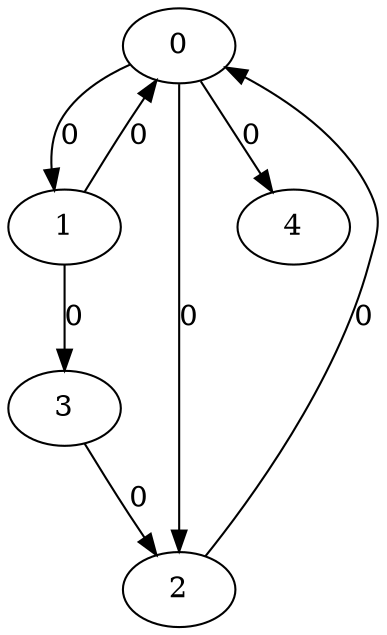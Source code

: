 // Source:185 Canonical: -1 0 0 -1 0 0 -1 -1 0 -1 0 -1 -1 -1 -1 -1 -1 0 -1 -1 -1 -1 -1 -1 -1
digraph HRA_from_185_graph_000 {
  0 -> 1 [label="0"];
  0 -> 2 [label="0"];
  1 -> 0 [label="0"];
  1 -> 3 [label="0"];
  2 -> 0 [label="0"];
  3 -> 2 [label="0"];
  0 -> 4 [label="0"];
}

// Source:185 Canonical: -1 0 0 -1 0 0 -1 -1 0 -1 0 -1 -1 -1 -1 -1 -1 0 -1 -1 0 -1 -1 -1 -1
digraph HRA_from_185_graph_001 {
  0 -> 1 [label="0"];
  0 -> 2 [label="0"];
  1 -> 0 [label="0"];
  1 -> 3 [label="0"];
  2 -> 0 [label="0"];
  3 -> 2 [label="0"];
  0 -> 4 [label="0"];
  4 -> 0 [label="0"];
}

// Source:185 Canonical: -1 0 0 -1 -1 0 -1 -1 0 0 0 -1 -1 -1 -1 -1 -1 0 -1 -1 -1 -1 -1 -1 -1
digraph HRA_from_185_graph_002 {
  0 -> 1 [label="0"];
  0 -> 2 [label="0"];
  1 -> 0 [label="0"];
  1 -> 3 [label="0"];
  2 -> 0 [label="0"];
  3 -> 2 [label="0"];
  1 -> 4 [label="0"];
}

// Source:185 Canonical: -1 0 0 -1 0 0 -1 -1 0 0 0 -1 -1 -1 -1 -1 -1 0 -1 -1 -1 -1 -1 -1 -1
digraph HRA_from_185_graph_003 {
  0 -> 1 [label="0"];
  0 -> 2 [label="0"];
  1 -> 0 [label="0"];
  1 -> 3 [label="0"];
  2 -> 0 [label="0"];
  3 -> 2 [label="0"];
  0 -> 4 [label="0"];
  1 -> 4 [label="0"];
}

// Source:185 Canonical: -1 0 0 -1 -1 0 -1 -1 0 0 0 -1 -1 -1 -1 -1 -1 0 -1 -1 0 -1 -1 -1 -1
digraph HRA_from_185_graph_004 {
  0 -> 1 [label="0"];
  0 -> 2 [label="0"];
  1 -> 0 [label="0"];
  1 -> 3 [label="0"];
  2 -> 0 [label="0"];
  3 -> 2 [label="0"];
  4 -> 0 [label="0"];
  1 -> 4 [label="0"];
}

// Source:185 Canonical: -1 0 0 -1 0 0 -1 -1 0 0 0 -1 -1 -1 -1 -1 -1 0 -1 -1 0 -1 -1 -1 -1
digraph HRA_from_185_graph_005 {
  0 -> 1 [label="0"];
  0 -> 2 [label="0"];
  1 -> 0 [label="0"];
  1 -> 3 [label="0"];
  2 -> 0 [label="0"];
  3 -> 2 [label="0"];
  0 -> 4 [label="0"];
  4 -> 0 [label="0"];
  1 -> 4 [label="0"];
}

// Source:185 Canonical: -1 0 0 -1 0 0 -1 -1 0 -1 0 -1 -1 -1 -1 -1 -1 0 -1 -1 -1 0 -1 -1 -1
digraph HRA_from_185_graph_006 {
  0 -> 1 [label="0"];
  0 -> 2 [label="0"];
  1 -> 0 [label="0"];
  1 -> 3 [label="0"];
  2 -> 0 [label="0"];
  3 -> 2 [label="0"];
  0 -> 4 [label="0"];
  4 -> 1 [label="0"];
}

// Source:185 Canonical: -1 0 0 -1 0 0 -1 -1 0 -1 0 -1 -1 -1 -1 -1 -1 0 -1 -1 0 0 -1 -1 -1
digraph HRA_from_185_graph_007 {
  0 -> 1 [label="0"];
  0 -> 2 [label="0"];
  1 -> 0 [label="0"];
  1 -> 3 [label="0"];
  2 -> 0 [label="0"];
  3 -> 2 [label="0"];
  0 -> 4 [label="0"];
  4 -> 0 [label="0"];
  4 -> 1 [label="0"];
}

// Source:185 Canonical: -1 0 0 -1 -1 0 -1 -1 0 0 0 -1 -1 -1 -1 -1 -1 0 -1 -1 -1 0 -1 -1 -1
digraph HRA_from_185_graph_008 {
  0 -> 1 [label="0"];
  0 -> 2 [label="0"];
  1 -> 0 [label="0"];
  1 -> 3 [label="0"];
  2 -> 0 [label="0"];
  3 -> 2 [label="0"];
  1 -> 4 [label="0"];
  4 -> 1 [label="0"];
}

// Source:185 Canonical: -1 0 0 -1 0 0 -1 -1 0 0 0 -1 -1 -1 -1 -1 -1 0 -1 -1 -1 0 -1 -1 -1
digraph HRA_from_185_graph_009 {
  0 -> 1 [label="0"];
  0 -> 2 [label="0"];
  1 -> 0 [label="0"];
  1 -> 3 [label="0"];
  2 -> 0 [label="0"];
  3 -> 2 [label="0"];
  0 -> 4 [label="0"];
  1 -> 4 [label="0"];
  4 -> 1 [label="0"];
}

// Source:185 Canonical: -1 0 0 -1 -1 0 -1 -1 0 0 0 -1 -1 -1 -1 -1 -1 0 -1 -1 0 0 -1 -1 -1
digraph HRA_from_185_graph_010 {
  0 -> 1 [label="0"];
  0 -> 2 [label="0"];
  1 -> 0 [label="0"];
  1 -> 3 [label="0"];
  2 -> 0 [label="0"];
  3 -> 2 [label="0"];
  4 -> 0 [label="0"];
  1 -> 4 [label="0"];
  4 -> 1 [label="0"];
}

// Source:185 Canonical: -1 0 0 -1 0 0 -1 -1 0 0 0 -1 -1 -1 -1 -1 -1 0 -1 -1 0 0 -1 -1 -1
digraph HRA_from_185_graph_011 {
  0 -> 1 [label="0"];
  0 -> 2 [label="0"];
  1 -> 0 [label="0"];
  1 -> 3 [label="0"];
  2 -> 0 [label="0"];
  3 -> 2 [label="0"];
  0 -> 4 [label="0"];
  4 -> 0 [label="0"];
  1 -> 4 [label="0"];
  4 -> 1 [label="0"];
}

// Source:185 Canonical: -1 0 0 -1 -1 0 -1 -1 0 -1 0 -1 -1 -1 0 -1 -1 0 -1 -1 -1 -1 -1 -1 -1
digraph HRA_from_185_graph_012 {
  0 -> 1 [label="0"];
  0 -> 2 [label="0"];
  1 -> 0 [label="0"];
  1 -> 3 [label="0"];
  2 -> 0 [label="0"];
  3 -> 2 [label="0"];
  2 -> 4 [label="0"];
}

// Source:185 Canonical: -1 0 0 -1 0 0 -1 -1 0 -1 0 -1 -1 -1 0 -1 -1 0 -1 -1 -1 -1 -1 -1 -1
digraph HRA_from_185_graph_013 {
  0 -> 1 [label="0"];
  0 -> 2 [label="0"];
  1 -> 0 [label="0"];
  1 -> 3 [label="0"];
  2 -> 0 [label="0"];
  3 -> 2 [label="0"];
  0 -> 4 [label="0"];
  2 -> 4 [label="0"];
}

// Source:185 Canonical: -1 0 0 -1 -1 0 -1 -1 0 -1 0 -1 -1 -1 0 -1 -1 0 -1 -1 0 -1 -1 -1 -1
digraph HRA_from_185_graph_014 {
  0 -> 1 [label="0"];
  0 -> 2 [label="0"];
  1 -> 0 [label="0"];
  1 -> 3 [label="0"];
  2 -> 0 [label="0"];
  3 -> 2 [label="0"];
  4 -> 0 [label="0"];
  2 -> 4 [label="0"];
}

// Source:185 Canonical: -1 0 0 -1 0 0 -1 -1 0 -1 0 -1 -1 -1 0 -1 -1 0 -1 -1 0 -1 -1 -1 -1
digraph HRA_from_185_graph_015 {
  0 -> 1 [label="0"];
  0 -> 2 [label="0"];
  1 -> 0 [label="0"];
  1 -> 3 [label="0"];
  2 -> 0 [label="0"];
  3 -> 2 [label="0"];
  0 -> 4 [label="0"];
  4 -> 0 [label="0"];
  2 -> 4 [label="0"];
}

// Source:185 Canonical: -1 0 0 -1 -1 0 -1 -1 0 0 0 -1 -1 -1 0 -1 -1 0 -1 -1 -1 -1 -1 -1 -1
digraph HRA_from_185_graph_016 {
  0 -> 1 [label="0"];
  0 -> 2 [label="0"];
  1 -> 0 [label="0"];
  1 -> 3 [label="0"];
  2 -> 0 [label="0"];
  3 -> 2 [label="0"];
  1 -> 4 [label="0"];
  2 -> 4 [label="0"];
}

// Source:185 Canonical: -1 0 0 -1 0 0 -1 -1 0 0 0 -1 -1 -1 0 -1 -1 0 -1 -1 -1 -1 -1 -1 -1
digraph HRA_from_185_graph_017 {
  0 -> 1 [label="0"];
  0 -> 2 [label="0"];
  1 -> 0 [label="0"];
  1 -> 3 [label="0"];
  2 -> 0 [label="0"];
  3 -> 2 [label="0"];
  0 -> 4 [label="0"];
  1 -> 4 [label="0"];
  2 -> 4 [label="0"];
}

// Source:185 Canonical: -1 0 0 -1 -1 0 -1 -1 0 0 0 -1 -1 -1 0 -1 -1 0 -1 -1 0 -1 -1 -1 -1
digraph HRA_from_185_graph_018 {
  0 -> 1 [label="0"];
  0 -> 2 [label="0"];
  1 -> 0 [label="0"];
  1 -> 3 [label="0"];
  2 -> 0 [label="0"];
  3 -> 2 [label="0"];
  4 -> 0 [label="0"];
  1 -> 4 [label="0"];
  2 -> 4 [label="0"];
}

// Source:185 Canonical: -1 0 0 -1 0 0 -1 -1 0 0 0 -1 -1 -1 0 -1 -1 0 -1 -1 0 -1 -1 -1 -1
digraph HRA_from_185_graph_019 {
  0 -> 1 [label="0"];
  0 -> 2 [label="0"];
  1 -> 0 [label="0"];
  1 -> 3 [label="0"];
  2 -> 0 [label="0"];
  3 -> 2 [label="0"];
  0 -> 4 [label="0"];
  4 -> 0 [label="0"];
  1 -> 4 [label="0"];
  2 -> 4 [label="0"];
}

// Source:185 Canonical: -1 0 0 -1 -1 0 -1 -1 0 -1 0 -1 -1 -1 0 -1 -1 0 -1 -1 -1 0 -1 -1 -1
digraph HRA_from_185_graph_020 {
  0 -> 1 [label="0"];
  0 -> 2 [label="0"];
  1 -> 0 [label="0"];
  1 -> 3 [label="0"];
  2 -> 0 [label="0"];
  3 -> 2 [label="0"];
  4 -> 1 [label="0"];
  2 -> 4 [label="0"];
}

// Source:185 Canonical: -1 0 0 -1 0 0 -1 -1 0 -1 0 -1 -1 -1 0 -1 -1 0 -1 -1 -1 0 -1 -1 -1
digraph HRA_from_185_graph_021 {
  0 -> 1 [label="0"];
  0 -> 2 [label="0"];
  1 -> 0 [label="0"];
  1 -> 3 [label="0"];
  2 -> 0 [label="0"];
  3 -> 2 [label="0"];
  0 -> 4 [label="0"];
  4 -> 1 [label="0"];
  2 -> 4 [label="0"];
}

// Source:185 Canonical: -1 0 0 -1 -1 0 -1 -1 0 -1 0 -1 -1 -1 0 -1 -1 0 -1 -1 0 0 -1 -1 -1
digraph HRA_from_185_graph_022 {
  0 -> 1 [label="0"];
  0 -> 2 [label="0"];
  1 -> 0 [label="0"];
  1 -> 3 [label="0"];
  2 -> 0 [label="0"];
  3 -> 2 [label="0"];
  4 -> 0 [label="0"];
  4 -> 1 [label="0"];
  2 -> 4 [label="0"];
}

// Source:185 Canonical: -1 0 0 -1 0 0 -1 -1 0 -1 0 -1 -1 -1 0 -1 -1 0 -1 -1 0 0 -1 -1 -1
digraph HRA_from_185_graph_023 {
  0 -> 1 [label="0"];
  0 -> 2 [label="0"];
  1 -> 0 [label="0"];
  1 -> 3 [label="0"];
  2 -> 0 [label="0"];
  3 -> 2 [label="0"];
  0 -> 4 [label="0"];
  4 -> 0 [label="0"];
  4 -> 1 [label="0"];
  2 -> 4 [label="0"];
}

// Source:185 Canonical: -1 0 0 -1 -1 0 -1 -1 0 0 0 -1 -1 -1 0 -1 -1 0 -1 -1 -1 0 -1 -1 -1
digraph HRA_from_185_graph_024 {
  0 -> 1 [label="0"];
  0 -> 2 [label="0"];
  1 -> 0 [label="0"];
  1 -> 3 [label="0"];
  2 -> 0 [label="0"];
  3 -> 2 [label="0"];
  1 -> 4 [label="0"];
  4 -> 1 [label="0"];
  2 -> 4 [label="0"];
}

// Source:185 Canonical: -1 0 0 -1 0 0 -1 -1 0 0 0 -1 -1 -1 0 -1 -1 0 -1 -1 -1 0 -1 -1 -1
digraph HRA_from_185_graph_025 {
  0 -> 1 [label="0"];
  0 -> 2 [label="0"];
  1 -> 0 [label="0"];
  1 -> 3 [label="0"];
  2 -> 0 [label="0"];
  3 -> 2 [label="0"];
  0 -> 4 [label="0"];
  1 -> 4 [label="0"];
  4 -> 1 [label="0"];
  2 -> 4 [label="0"];
}

// Source:185 Canonical: -1 0 0 -1 -1 0 -1 -1 0 0 0 -1 -1 -1 0 -1 -1 0 -1 -1 0 0 -1 -1 -1
digraph HRA_from_185_graph_026 {
  0 -> 1 [label="0"];
  0 -> 2 [label="0"];
  1 -> 0 [label="0"];
  1 -> 3 [label="0"];
  2 -> 0 [label="0"];
  3 -> 2 [label="0"];
  4 -> 0 [label="0"];
  1 -> 4 [label="0"];
  4 -> 1 [label="0"];
  2 -> 4 [label="0"];
}

// Source:185 Canonical: -1 0 0 -1 0 0 -1 -1 0 0 0 -1 -1 -1 0 -1 -1 0 -1 -1 0 0 -1 -1 -1
digraph HRA_from_185_graph_027 {
  0 -> 1 [label="0"];
  0 -> 2 [label="0"];
  1 -> 0 [label="0"];
  1 -> 3 [label="0"];
  2 -> 0 [label="0"];
  3 -> 2 [label="0"];
  0 -> 4 [label="0"];
  4 -> 0 [label="0"];
  1 -> 4 [label="0"];
  4 -> 1 [label="0"];
  2 -> 4 [label="0"];
}

// Source:185 Canonical: -1 0 0 -1 0 0 -1 -1 0 -1 0 -1 -1 -1 -1 -1 -1 0 -1 -1 -1 -1 0 -1 -1
digraph HRA_from_185_graph_028 {
  0 -> 1 [label="0"];
  0 -> 2 [label="0"];
  1 -> 0 [label="0"];
  1 -> 3 [label="0"];
  2 -> 0 [label="0"];
  3 -> 2 [label="0"];
  0 -> 4 [label="0"];
  4 -> 2 [label="0"];
}

// Source:185 Canonical: -1 0 0 -1 0 0 -1 -1 0 -1 0 -1 -1 -1 -1 -1 -1 0 -1 -1 0 -1 0 -1 -1
digraph HRA_from_185_graph_029 {
  0 -> 1 [label="0"];
  0 -> 2 [label="0"];
  1 -> 0 [label="0"];
  1 -> 3 [label="0"];
  2 -> 0 [label="0"];
  3 -> 2 [label="0"];
  0 -> 4 [label="0"];
  4 -> 0 [label="0"];
  4 -> 2 [label="0"];
}

// Source:185 Canonical: -1 0 0 -1 -1 0 -1 -1 0 0 0 -1 -1 -1 -1 -1 -1 0 -1 -1 -1 -1 0 -1 -1
digraph HRA_from_185_graph_030 {
  0 -> 1 [label="0"];
  0 -> 2 [label="0"];
  1 -> 0 [label="0"];
  1 -> 3 [label="0"];
  2 -> 0 [label="0"];
  3 -> 2 [label="0"];
  1 -> 4 [label="0"];
  4 -> 2 [label="0"];
}

// Source:185 Canonical: -1 0 0 -1 0 0 -1 -1 0 0 0 -1 -1 -1 -1 -1 -1 0 -1 -1 -1 -1 0 -1 -1
digraph HRA_from_185_graph_031 {
  0 -> 1 [label="0"];
  0 -> 2 [label="0"];
  1 -> 0 [label="0"];
  1 -> 3 [label="0"];
  2 -> 0 [label="0"];
  3 -> 2 [label="0"];
  0 -> 4 [label="0"];
  1 -> 4 [label="0"];
  4 -> 2 [label="0"];
}

// Source:185 Canonical: -1 0 0 -1 -1 0 -1 -1 0 0 0 -1 -1 -1 -1 -1 -1 0 -1 -1 0 -1 0 -1 -1
digraph HRA_from_185_graph_032 {
  0 -> 1 [label="0"];
  0 -> 2 [label="0"];
  1 -> 0 [label="0"];
  1 -> 3 [label="0"];
  2 -> 0 [label="0"];
  3 -> 2 [label="0"];
  4 -> 0 [label="0"];
  1 -> 4 [label="0"];
  4 -> 2 [label="0"];
}

// Source:185 Canonical: -1 0 0 -1 0 0 -1 -1 0 0 0 -1 -1 -1 -1 -1 -1 0 -1 -1 0 -1 0 -1 -1
digraph HRA_from_185_graph_033 {
  0 -> 1 [label="0"];
  0 -> 2 [label="0"];
  1 -> 0 [label="0"];
  1 -> 3 [label="0"];
  2 -> 0 [label="0"];
  3 -> 2 [label="0"];
  0 -> 4 [label="0"];
  4 -> 0 [label="0"];
  1 -> 4 [label="0"];
  4 -> 2 [label="0"];
}

// Source:185 Canonical: -1 0 0 -1 0 0 -1 -1 0 -1 0 -1 -1 -1 -1 -1 -1 0 -1 -1 -1 0 0 -1 -1
digraph HRA_from_185_graph_034 {
  0 -> 1 [label="0"];
  0 -> 2 [label="0"];
  1 -> 0 [label="0"];
  1 -> 3 [label="0"];
  2 -> 0 [label="0"];
  3 -> 2 [label="0"];
  0 -> 4 [label="0"];
  4 -> 1 [label="0"];
  4 -> 2 [label="0"];
}

// Source:185 Canonical: -1 0 0 -1 0 0 -1 -1 0 -1 0 -1 -1 -1 -1 -1 -1 0 -1 -1 0 0 0 -1 -1
digraph HRA_from_185_graph_035 {
  0 -> 1 [label="0"];
  0 -> 2 [label="0"];
  1 -> 0 [label="0"];
  1 -> 3 [label="0"];
  2 -> 0 [label="0"];
  3 -> 2 [label="0"];
  0 -> 4 [label="0"];
  4 -> 0 [label="0"];
  4 -> 1 [label="0"];
  4 -> 2 [label="0"];
}

// Source:185 Canonical: -1 0 0 -1 -1 0 -1 -1 0 0 0 -1 -1 -1 -1 -1 -1 0 -1 -1 -1 0 0 -1 -1
digraph HRA_from_185_graph_036 {
  0 -> 1 [label="0"];
  0 -> 2 [label="0"];
  1 -> 0 [label="0"];
  1 -> 3 [label="0"];
  2 -> 0 [label="0"];
  3 -> 2 [label="0"];
  1 -> 4 [label="0"];
  4 -> 1 [label="0"];
  4 -> 2 [label="0"];
}

// Source:185 Canonical: -1 0 0 -1 0 0 -1 -1 0 0 0 -1 -1 -1 -1 -1 -1 0 -1 -1 -1 0 0 -1 -1
digraph HRA_from_185_graph_037 {
  0 -> 1 [label="0"];
  0 -> 2 [label="0"];
  1 -> 0 [label="0"];
  1 -> 3 [label="0"];
  2 -> 0 [label="0"];
  3 -> 2 [label="0"];
  0 -> 4 [label="0"];
  1 -> 4 [label="0"];
  4 -> 1 [label="0"];
  4 -> 2 [label="0"];
}

// Source:185 Canonical: -1 0 0 -1 -1 0 -1 -1 0 0 0 -1 -1 -1 -1 -1 -1 0 -1 -1 0 0 0 -1 -1
digraph HRA_from_185_graph_038 {
  0 -> 1 [label="0"];
  0 -> 2 [label="0"];
  1 -> 0 [label="0"];
  1 -> 3 [label="0"];
  2 -> 0 [label="0"];
  3 -> 2 [label="0"];
  4 -> 0 [label="0"];
  1 -> 4 [label="0"];
  4 -> 1 [label="0"];
  4 -> 2 [label="0"];
}

// Source:185 Canonical: -1 0 0 -1 0 0 -1 -1 0 0 0 -1 -1 -1 -1 -1 -1 0 -1 -1 0 0 0 -1 -1
digraph HRA_from_185_graph_039 {
  0 -> 1 [label="0"];
  0 -> 2 [label="0"];
  1 -> 0 [label="0"];
  1 -> 3 [label="0"];
  2 -> 0 [label="0"];
  3 -> 2 [label="0"];
  0 -> 4 [label="0"];
  4 -> 0 [label="0"];
  1 -> 4 [label="0"];
  4 -> 1 [label="0"];
  4 -> 2 [label="0"];
}

// Source:185 Canonical: -1 0 0 -1 -1 0 -1 -1 0 -1 0 -1 -1 -1 0 -1 -1 0 -1 -1 -1 -1 0 -1 -1
digraph HRA_from_185_graph_040 {
  0 -> 1 [label="0"];
  0 -> 2 [label="0"];
  1 -> 0 [label="0"];
  1 -> 3 [label="0"];
  2 -> 0 [label="0"];
  3 -> 2 [label="0"];
  2 -> 4 [label="0"];
  4 -> 2 [label="0"];
}

// Source:185 Canonical: -1 0 0 -1 0 0 -1 -1 0 -1 0 -1 -1 -1 0 -1 -1 0 -1 -1 -1 -1 0 -1 -1
digraph HRA_from_185_graph_041 {
  0 -> 1 [label="0"];
  0 -> 2 [label="0"];
  1 -> 0 [label="0"];
  1 -> 3 [label="0"];
  2 -> 0 [label="0"];
  3 -> 2 [label="0"];
  0 -> 4 [label="0"];
  2 -> 4 [label="0"];
  4 -> 2 [label="0"];
}

// Source:185 Canonical: -1 0 0 -1 -1 0 -1 -1 0 -1 0 -1 -1 -1 0 -1 -1 0 -1 -1 0 -1 0 -1 -1
digraph HRA_from_185_graph_042 {
  0 -> 1 [label="0"];
  0 -> 2 [label="0"];
  1 -> 0 [label="0"];
  1 -> 3 [label="0"];
  2 -> 0 [label="0"];
  3 -> 2 [label="0"];
  4 -> 0 [label="0"];
  2 -> 4 [label="0"];
  4 -> 2 [label="0"];
}

// Source:185 Canonical: -1 0 0 -1 0 0 -1 -1 0 -1 0 -1 -1 -1 0 -1 -1 0 -1 -1 0 -1 0 -1 -1
digraph HRA_from_185_graph_043 {
  0 -> 1 [label="0"];
  0 -> 2 [label="0"];
  1 -> 0 [label="0"];
  1 -> 3 [label="0"];
  2 -> 0 [label="0"];
  3 -> 2 [label="0"];
  0 -> 4 [label="0"];
  4 -> 0 [label="0"];
  2 -> 4 [label="0"];
  4 -> 2 [label="0"];
}

// Source:185 Canonical: -1 0 0 -1 -1 0 -1 -1 0 0 0 -1 -1 -1 0 -1 -1 0 -1 -1 -1 -1 0 -1 -1
digraph HRA_from_185_graph_044 {
  0 -> 1 [label="0"];
  0 -> 2 [label="0"];
  1 -> 0 [label="0"];
  1 -> 3 [label="0"];
  2 -> 0 [label="0"];
  3 -> 2 [label="0"];
  1 -> 4 [label="0"];
  2 -> 4 [label="0"];
  4 -> 2 [label="0"];
}

// Source:185 Canonical: -1 0 0 -1 0 0 -1 -1 0 0 0 -1 -1 -1 0 -1 -1 0 -1 -1 -1 -1 0 -1 -1
digraph HRA_from_185_graph_045 {
  0 -> 1 [label="0"];
  0 -> 2 [label="0"];
  1 -> 0 [label="0"];
  1 -> 3 [label="0"];
  2 -> 0 [label="0"];
  3 -> 2 [label="0"];
  0 -> 4 [label="0"];
  1 -> 4 [label="0"];
  2 -> 4 [label="0"];
  4 -> 2 [label="0"];
}

// Source:185 Canonical: -1 0 0 -1 -1 0 -1 -1 0 0 0 -1 -1 -1 0 -1 -1 0 -1 -1 0 -1 0 -1 -1
digraph HRA_from_185_graph_046 {
  0 -> 1 [label="0"];
  0 -> 2 [label="0"];
  1 -> 0 [label="0"];
  1 -> 3 [label="0"];
  2 -> 0 [label="0"];
  3 -> 2 [label="0"];
  4 -> 0 [label="0"];
  1 -> 4 [label="0"];
  2 -> 4 [label="0"];
  4 -> 2 [label="0"];
}

// Source:185 Canonical: -1 0 0 -1 0 0 -1 -1 0 0 0 -1 -1 -1 0 -1 -1 0 -1 -1 0 -1 0 -1 -1
digraph HRA_from_185_graph_047 {
  0 -> 1 [label="0"];
  0 -> 2 [label="0"];
  1 -> 0 [label="0"];
  1 -> 3 [label="0"];
  2 -> 0 [label="0"];
  3 -> 2 [label="0"];
  0 -> 4 [label="0"];
  4 -> 0 [label="0"];
  1 -> 4 [label="0"];
  2 -> 4 [label="0"];
  4 -> 2 [label="0"];
}

// Source:185 Canonical: -1 0 0 -1 -1 0 -1 -1 0 -1 0 -1 -1 -1 0 -1 -1 0 -1 -1 -1 0 0 -1 -1
digraph HRA_from_185_graph_048 {
  0 -> 1 [label="0"];
  0 -> 2 [label="0"];
  1 -> 0 [label="0"];
  1 -> 3 [label="0"];
  2 -> 0 [label="0"];
  3 -> 2 [label="0"];
  4 -> 1 [label="0"];
  2 -> 4 [label="0"];
  4 -> 2 [label="0"];
}

// Source:185 Canonical: -1 0 0 -1 0 0 -1 -1 0 -1 0 -1 -1 -1 0 -1 -1 0 -1 -1 -1 0 0 -1 -1
digraph HRA_from_185_graph_049 {
  0 -> 1 [label="0"];
  0 -> 2 [label="0"];
  1 -> 0 [label="0"];
  1 -> 3 [label="0"];
  2 -> 0 [label="0"];
  3 -> 2 [label="0"];
  0 -> 4 [label="0"];
  4 -> 1 [label="0"];
  2 -> 4 [label="0"];
  4 -> 2 [label="0"];
}

// Source:185 Canonical: -1 0 0 -1 -1 0 -1 -1 0 -1 0 -1 -1 -1 0 -1 -1 0 -1 -1 0 0 0 -1 -1
digraph HRA_from_185_graph_050 {
  0 -> 1 [label="0"];
  0 -> 2 [label="0"];
  1 -> 0 [label="0"];
  1 -> 3 [label="0"];
  2 -> 0 [label="0"];
  3 -> 2 [label="0"];
  4 -> 0 [label="0"];
  4 -> 1 [label="0"];
  2 -> 4 [label="0"];
  4 -> 2 [label="0"];
}

// Source:185 Canonical: -1 0 0 -1 0 0 -1 -1 0 -1 0 -1 -1 -1 0 -1 -1 0 -1 -1 0 0 0 -1 -1
digraph HRA_from_185_graph_051 {
  0 -> 1 [label="0"];
  0 -> 2 [label="0"];
  1 -> 0 [label="0"];
  1 -> 3 [label="0"];
  2 -> 0 [label="0"];
  3 -> 2 [label="0"];
  0 -> 4 [label="0"];
  4 -> 0 [label="0"];
  4 -> 1 [label="0"];
  2 -> 4 [label="0"];
  4 -> 2 [label="0"];
}

// Source:185 Canonical: -1 0 0 -1 -1 0 -1 -1 0 0 0 -1 -1 -1 0 -1 -1 0 -1 -1 -1 0 0 -1 -1
digraph HRA_from_185_graph_052 {
  0 -> 1 [label="0"];
  0 -> 2 [label="0"];
  1 -> 0 [label="0"];
  1 -> 3 [label="0"];
  2 -> 0 [label="0"];
  3 -> 2 [label="0"];
  1 -> 4 [label="0"];
  4 -> 1 [label="0"];
  2 -> 4 [label="0"];
  4 -> 2 [label="0"];
}

// Source:185 Canonical: -1 0 0 -1 0 0 -1 -1 0 0 0 -1 -1 -1 0 -1 -1 0 -1 -1 -1 0 0 -1 -1
digraph HRA_from_185_graph_053 {
  0 -> 1 [label="0"];
  0 -> 2 [label="0"];
  1 -> 0 [label="0"];
  1 -> 3 [label="0"];
  2 -> 0 [label="0"];
  3 -> 2 [label="0"];
  0 -> 4 [label="0"];
  1 -> 4 [label="0"];
  4 -> 1 [label="0"];
  2 -> 4 [label="0"];
  4 -> 2 [label="0"];
}

// Source:185 Canonical: -1 0 0 -1 -1 0 -1 -1 0 0 0 -1 -1 -1 0 -1 -1 0 -1 -1 0 0 0 -1 -1
digraph HRA_from_185_graph_054 {
  0 -> 1 [label="0"];
  0 -> 2 [label="0"];
  1 -> 0 [label="0"];
  1 -> 3 [label="0"];
  2 -> 0 [label="0"];
  3 -> 2 [label="0"];
  4 -> 0 [label="0"];
  1 -> 4 [label="0"];
  4 -> 1 [label="0"];
  2 -> 4 [label="0"];
  4 -> 2 [label="0"];
}

// Source:185 Canonical: -1 0 0 -1 0 0 -1 -1 0 0 0 -1 -1 -1 0 -1 -1 0 -1 -1 0 0 0 -1 -1
digraph HRA_from_185_graph_055 {
  0 -> 1 [label="0"];
  0 -> 2 [label="0"];
  1 -> 0 [label="0"];
  1 -> 3 [label="0"];
  2 -> 0 [label="0"];
  3 -> 2 [label="0"];
  0 -> 4 [label="0"];
  4 -> 0 [label="0"];
  1 -> 4 [label="0"];
  4 -> 1 [label="0"];
  2 -> 4 [label="0"];
  4 -> 2 [label="0"];
}

// Source:185 Canonical: -1 0 0 -1 -1 0 -1 -1 0 -1 0 -1 -1 -1 -1 -1 -1 0 -1 0 -1 -1 -1 -1 -1
digraph HRA_from_185_graph_056 {
  0 -> 1 [label="0"];
  0 -> 2 [label="0"];
  1 -> 0 [label="0"];
  1 -> 3 [label="0"];
  2 -> 0 [label="0"];
  3 -> 2 [label="0"];
  3 -> 4 [label="0"];
}

// Source:185 Canonical: -1 0 0 -1 0 0 -1 -1 0 -1 0 -1 -1 -1 -1 -1 -1 0 -1 0 -1 -1 -1 -1 -1
digraph HRA_from_185_graph_057 {
  0 -> 1 [label="0"];
  0 -> 2 [label="0"];
  1 -> 0 [label="0"];
  1 -> 3 [label="0"];
  2 -> 0 [label="0"];
  3 -> 2 [label="0"];
  0 -> 4 [label="0"];
  3 -> 4 [label="0"];
}

// Source:185 Canonical: -1 0 0 -1 -1 0 -1 -1 0 -1 0 -1 -1 -1 -1 -1 -1 0 -1 0 0 -1 -1 -1 -1
digraph HRA_from_185_graph_058 {
  0 -> 1 [label="0"];
  0 -> 2 [label="0"];
  1 -> 0 [label="0"];
  1 -> 3 [label="0"];
  2 -> 0 [label="0"];
  3 -> 2 [label="0"];
  4 -> 0 [label="0"];
  3 -> 4 [label="0"];
}

// Source:185 Canonical: -1 0 0 -1 0 0 -1 -1 0 -1 0 -1 -1 -1 -1 -1 -1 0 -1 0 0 -1 -1 -1 -1
digraph HRA_from_185_graph_059 {
  0 -> 1 [label="0"];
  0 -> 2 [label="0"];
  1 -> 0 [label="0"];
  1 -> 3 [label="0"];
  2 -> 0 [label="0"];
  3 -> 2 [label="0"];
  0 -> 4 [label="0"];
  4 -> 0 [label="0"];
  3 -> 4 [label="0"];
}

// Source:185 Canonical: -1 0 0 -1 -1 0 -1 -1 0 0 0 -1 -1 -1 -1 -1 -1 0 -1 0 -1 -1 -1 -1 -1
digraph HRA_from_185_graph_060 {
  0 -> 1 [label="0"];
  0 -> 2 [label="0"];
  1 -> 0 [label="0"];
  1 -> 3 [label="0"];
  2 -> 0 [label="0"];
  3 -> 2 [label="0"];
  1 -> 4 [label="0"];
  3 -> 4 [label="0"];
}

// Source:185 Canonical: -1 0 0 -1 0 0 -1 -1 0 0 0 -1 -1 -1 -1 -1 -1 0 -1 0 -1 -1 -1 -1 -1
digraph HRA_from_185_graph_061 {
  0 -> 1 [label="0"];
  0 -> 2 [label="0"];
  1 -> 0 [label="0"];
  1 -> 3 [label="0"];
  2 -> 0 [label="0"];
  3 -> 2 [label="0"];
  0 -> 4 [label="0"];
  1 -> 4 [label="0"];
  3 -> 4 [label="0"];
}

// Source:185 Canonical: -1 0 0 -1 -1 0 -1 -1 0 0 0 -1 -1 -1 -1 -1 -1 0 -1 0 0 -1 -1 -1 -1
digraph HRA_from_185_graph_062 {
  0 -> 1 [label="0"];
  0 -> 2 [label="0"];
  1 -> 0 [label="0"];
  1 -> 3 [label="0"];
  2 -> 0 [label="0"];
  3 -> 2 [label="0"];
  4 -> 0 [label="0"];
  1 -> 4 [label="0"];
  3 -> 4 [label="0"];
}

// Source:185 Canonical: -1 0 0 -1 0 0 -1 -1 0 0 0 -1 -1 -1 -1 -1 -1 0 -1 0 0 -1 -1 -1 -1
digraph HRA_from_185_graph_063 {
  0 -> 1 [label="0"];
  0 -> 2 [label="0"];
  1 -> 0 [label="0"];
  1 -> 3 [label="0"];
  2 -> 0 [label="0"];
  3 -> 2 [label="0"];
  0 -> 4 [label="0"];
  4 -> 0 [label="0"];
  1 -> 4 [label="0"];
  3 -> 4 [label="0"];
}

// Source:185 Canonical: -1 0 0 -1 -1 0 -1 -1 0 -1 0 -1 -1 -1 -1 -1 -1 0 -1 0 -1 0 -1 -1 -1
digraph HRA_from_185_graph_064 {
  0 -> 1 [label="0"];
  0 -> 2 [label="0"];
  1 -> 0 [label="0"];
  1 -> 3 [label="0"];
  2 -> 0 [label="0"];
  3 -> 2 [label="0"];
  4 -> 1 [label="0"];
  3 -> 4 [label="0"];
}

// Source:185 Canonical: -1 0 0 -1 0 0 -1 -1 0 -1 0 -1 -1 -1 -1 -1 -1 0 -1 0 -1 0 -1 -1 -1
digraph HRA_from_185_graph_065 {
  0 -> 1 [label="0"];
  0 -> 2 [label="0"];
  1 -> 0 [label="0"];
  1 -> 3 [label="0"];
  2 -> 0 [label="0"];
  3 -> 2 [label="0"];
  0 -> 4 [label="0"];
  4 -> 1 [label="0"];
  3 -> 4 [label="0"];
}

// Source:185 Canonical: -1 0 0 -1 -1 0 -1 -1 0 -1 0 -1 -1 -1 -1 -1 -1 0 -1 0 0 0 -1 -1 -1
digraph HRA_from_185_graph_066 {
  0 -> 1 [label="0"];
  0 -> 2 [label="0"];
  1 -> 0 [label="0"];
  1 -> 3 [label="0"];
  2 -> 0 [label="0"];
  3 -> 2 [label="0"];
  4 -> 0 [label="0"];
  4 -> 1 [label="0"];
  3 -> 4 [label="0"];
}

// Source:185 Canonical: -1 0 0 -1 0 0 -1 -1 0 -1 0 -1 -1 -1 -1 -1 -1 0 -1 0 0 0 -1 -1 -1
digraph HRA_from_185_graph_067 {
  0 -> 1 [label="0"];
  0 -> 2 [label="0"];
  1 -> 0 [label="0"];
  1 -> 3 [label="0"];
  2 -> 0 [label="0"];
  3 -> 2 [label="0"];
  0 -> 4 [label="0"];
  4 -> 0 [label="0"];
  4 -> 1 [label="0"];
  3 -> 4 [label="0"];
}

// Source:185 Canonical: -1 0 0 -1 -1 0 -1 -1 0 0 0 -1 -1 -1 -1 -1 -1 0 -1 0 -1 0 -1 -1 -1
digraph HRA_from_185_graph_068 {
  0 -> 1 [label="0"];
  0 -> 2 [label="0"];
  1 -> 0 [label="0"];
  1 -> 3 [label="0"];
  2 -> 0 [label="0"];
  3 -> 2 [label="0"];
  1 -> 4 [label="0"];
  4 -> 1 [label="0"];
  3 -> 4 [label="0"];
}

// Source:185 Canonical: -1 0 0 -1 0 0 -1 -1 0 0 0 -1 -1 -1 -1 -1 -1 0 -1 0 -1 0 -1 -1 -1
digraph HRA_from_185_graph_069 {
  0 -> 1 [label="0"];
  0 -> 2 [label="0"];
  1 -> 0 [label="0"];
  1 -> 3 [label="0"];
  2 -> 0 [label="0"];
  3 -> 2 [label="0"];
  0 -> 4 [label="0"];
  1 -> 4 [label="0"];
  4 -> 1 [label="0"];
  3 -> 4 [label="0"];
}

// Source:185 Canonical: -1 0 0 -1 -1 0 -1 -1 0 0 0 -1 -1 -1 -1 -1 -1 0 -1 0 0 0 -1 -1 -1
digraph HRA_from_185_graph_070 {
  0 -> 1 [label="0"];
  0 -> 2 [label="0"];
  1 -> 0 [label="0"];
  1 -> 3 [label="0"];
  2 -> 0 [label="0"];
  3 -> 2 [label="0"];
  4 -> 0 [label="0"];
  1 -> 4 [label="0"];
  4 -> 1 [label="0"];
  3 -> 4 [label="0"];
}

// Source:185 Canonical: -1 0 0 -1 0 0 -1 -1 0 0 0 -1 -1 -1 -1 -1 -1 0 -1 0 0 0 -1 -1 -1
digraph HRA_from_185_graph_071 {
  0 -> 1 [label="0"];
  0 -> 2 [label="0"];
  1 -> 0 [label="0"];
  1 -> 3 [label="0"];
  2 -> 0 [label="0"];
  3 -> 2 [label="0"];
  0 -> 4 [label="0"];
  4 -> 0 [label="0"];
  1 -> 4 [label="0"];
  4 -> 1 [label="0"];
  3 -> 4 [label="0"];
}

// Source:185 Canonical: -1 0 0 -1 -1 0 -1 -1 0 -1 0 -1 -1 -1 0 -1 -1 0 -1 0 -1 -1 -1 -1 -1
digraph HRA_from_185_graph_072 {
  0 -> 1 [label="0"];
  0 -> 2 [label="0"];
  1 -> 0 [label="0"];
  1 -> 3 [label="0"];
  2 -> 0 [label="0"];
  3 -> 2 [label="0"];
  2 -> 4 [label="0"];
  3 -> 4 [label="0"];
}

// Source:185 Canonical: -1 0 0 -1 0 0 -1 -1 0 -1 0 -1 -1 -1 0 -1 -1 0 -1 0 -1 -1 -1 -1 -1
digraph HRA_from_185_graph_073 {
  0 -> 1 [label="0"];
  0 -> 2 [label="0"];
  1 -> 0 [label="0"];
  1 -> 3 [label="0"];
  2 -> 0 [label="0"];
  3 -> 2 [label="0"];
  0 -> 4 [label="0"];
  2 -> 4 [label="0"];
  3 -> 4 [label="0"];
}

// Source:185 Canonical: -1 0 0 -1 -1 0 -1 -1 0 -1 0 -1 -1 -1 0 -1 -1 0 -1 0 0 -1 -1 -1 -1
digraph HRA_from_185_graph_074 {
  0 -> 1 [label="0"];
  0 -> 2 [label="0"];
  1 -> 0 [label="0"];
  1 -> 3 [label="0"];
  2 -> 0 [label="0"];
  3 -> 2 [label="0"];
  4 -> 0 [label="0"];
  2 -> 4 [label="0"];
  3 -> 4 [label="0"];
}

// Source:185 Canonical: -1 0 0 -1 0 0 -1 -1 0 -1 0 -1 -1 -1 0 -1 -1 0 -1 0 0 -1 -1 -1 -1
digraph HRA_from_185_graph_075 {
  0 -> 1 [label="0"];
  0 -> 2 [label="0"];
  1 -> 0 [label="0"];
  1 -> 3 [label="0"];
  2 -> 0 [label="0"];
  3 -> 2 [label="0"];
  0 -> 4 [label="0"];
  4 -> 0 [label="0"];
  2 -> 4 [label="0"];
  3 -> 4 [label="0"];
}

// Source:185 Canonical: -1 0 0 -1 -1 0 -1 -1 0 0 0 -1 -1 -1 0 -1 -1 0 -1 0 -1 -1 -1 -1 -1
digraph HRA_from_185_graph_076 {
  0 -> 1 [label="0"];
  0 -> 2 [label="0"];
  1 -> 0 [label="0"];
  1 -> 3 [label="0"];
  2 -> 0 [label="0"];
  3 -> 2 [label="0"];
  1 -> 4 [label="0"];
  2 -> 4 [label="0"];
  3 -> 4 [label="0"];
}

// Source:185 Canonical: -1 0 0 -1 0 0 -1 -1 0 0 0 -1 -1 -1 0 -1 -1 0 -1 0 -1 -1 -1 -1 -1
digraph HRA_from_185_graph_077 {
  0 -> 1 [label="0"];
  0 -> 2 [label="0"];
  1 -> 0 [label="0"];
  1 -> 3 [label="0"];
  2 -> 0 [label="0"];
  3 -> 2 [label="0"];
  0 -> 4 [label="0"];
  1 -> 4 [label="0"];
  2 -> 4 [label="0"];
  3 -> 4 [label="0"];
}

// Source:185 Canonical: -1 0 0 -1 -1 0 -1 -1 0 0 0 -1 -1 -1 0 -1 -1 0 -1 0 0 -1 -1 -1 -1
digraph HRA_from_185_graph_078 {
  0 -> 1 [label="0"];
  0 -> 2 [label="0"];
  1 -> 0 [label="0"];
  1 -> 3 [label="0"];
  2 -> 0 [label="0"];
  3 -> 2 [label="0"];
  4 -> 0 [label="0"];
  1 -> 4 [label="0"];
  2 -> 4 [label="0"];
  3 -> 4 [label="0"];
}

// Source:185 Canonical: -1 0 0 -1 0 0 -1 -1 0 0 0 -1 -1 -1 0 -1 -1 0 -1 0 0 -1 -1 -1 -1
digraph HRA_from_185_graph_079 {
  0 -> 1 [label="0"];
  0 -> 2 [label="0"];
  1 -> 0 [label="0"];
  1 -> 3 [label="0"];
  2 -> 0 [label="0"];
  3 -> 2 [label="0"];
  0 -> 4 [label="0"];
  4 -> 0 [label="0"];
  1 -> 4 [label="0"];
  2 -> 4 [label="0"];
  3 -> 4 [label="0"];
}

// Source:185 Canonical: -1 0 0 -1 -1 0 -1 -1 0 -1 0 -1 -1 -1 0 -1 -1 0 -1 0 -1 0 -1 -1 -1
digraph HRA_from_185_graph_080 {
  0 -> 1 [label="0"];
  0 -> 2 [label="0"];
  1 -> 0 [label="0"];
  1 -> 3 [label="0"];
  2 -> 0 [label="0"];
  3 -> 2 [label="0"];
  4 -> 1 [label="0"];
  2 -> 4 [label="0"];
  3 -> 4 [label="0"];
}

// Source:185 Canonical: -1 0 0 -1 0 0 -1 -1 0 -1 0 -1 -1 -1 0 -1 -1 0 -1 0 -1 0 -1 -1 -1
digraph HRA_from_185_graph_081 {
  0 -> 1 [label="0"];
  0 -> 2 [label="0"];
  1 -> 0 [label="0"];
  1 -> 3 [label="0"];
  2 -> 0 [label="0"];
  3 -> 2 [label="0"];
  0 -> 4 [label="0"];
  4 -> 1 [label="0"];
  2 -> 4 [label="0"];
  3 -> 4 [label="0"];
}

// Source:185 Canonical: -1 0 0 -1 -1 0 -1 -1 0 -1 0 -1 -1 -1 0 -1 -1 0 -1 0 0 0 -1 -1 -1
digraph HRA_from_185_graph_082 {
  0 -> 1 [label="0"];
  0 -> 2 [label="0"];
  1 -> 0 [label="0"];
  1 -> 3 [label="0"];
  2 -> 0 [label="0"];
  3 -> 2 [label="0"];
  4 -> 0 [label="0"];
  4 -> 1 [label="0"];
  2 -> 4 [label="0"];
  3 -> 4 [label="0"];
}

// Source:185 Canonical: -1 0 0 -1 0 0 -1 -1 0 -1 0 -1 -1 -1 0 -1 -1 0 -1 0 0 0 -1 -1 -1
digraph HRA_from_185_graph_083 {
  0 -> 1 [label="0"];
  0 -> 2 [label="0"];
  1 -> 0 [label="0"];
  1 -> 3 [label="0"];
  2 -> 0 [label="0"];
  3 -> 2 [label="0"];
  0 -> 4 [label="0"];
  4 -> 0 [label="0"];
  4 -> 1 [label="0"];
  2 -> 4 [label="0"];
  3 -> 4 [label="0"];
}

// Source:185 Canonical: -1 0 0 -1 -1 0 -1 -1 0 0 0 -1 -1 -1 0 -1 -1 0 -1 0 -1 0 -1 -1 -1
digraph HRA_from_185_graph_084 {
  0 -> 1 [label="0"];
  0 -> 2 [label="0"];
  1 -> 0 [label="0"];
  1 -> 3 [label="0"];
  2 -> 0 [label="0"];
  3 -> 2 [label="0"];
  1 -> 4 [label="0"];
  4 -> 1 [label="0"];
  2 -> 4 [label="0"];
  3 -> 4 [label="0"];
}

// Source:185 Canonical: -1 0 0 -1 0 0 -1 -1 0 0 0 -1 -1 -1 0 -1 -1 0 -1 0 -1 0 -1 -1 -1
digraph HRA_from_185_graph_085 {
  0 -> 1 [label="0"];
  0 -> 2 [label="0"];
  1 -> 0 [label="0"];
  1 -> 3 [label="0"];
  2 -> 0 [label="0"];
  3 -> 2 [label="0"];
  0 -> 4 [label="0"];
  1 -> 4 [label="0"];
  4 -> 1 [label="0"];
  2 -> 4 [label="0"];
  3 -> 4 [label="0"];
}

// Source:185 Canonical: -1 0 0 -1 -1 0 -1 -1 0 0 0 -1 -1 -1 0 -1 -1 0 -1 0 0 0 -1 -1 -1
digraph HRA_from_185_graph_086 {
  0 -> 1 [label="0"];
  0 -> 2 [label="0"];
  1 -> 0 [label="0"];
  1 -> 3 [label="0"];
  2 -> 0 [label="0"];
  3 -> 2 [label="0"];
  4 -> 0 [label="0"];
  1 -> 4 [label="0"];
  4 -> 1 [label="0"];
  2 -> 4 [label="0"];
  3 -> 4 [label="0"];
}

// Source:185 Canonical: -1 0 0 -1 0 0 -1 -1 0 0 0 -1 -1 -1 0 -1 -1 0 -1 0 0 0 -1 -1 -1
digraph HRA_from_185_graph_087 {
  0 -> 1 [label="0"];
  0 -> 2 [label="0"];
  1 -> 0 [label="0"];
  1 -> 3 [label="0"];
  2 -> 0 [label="0"];
  3 -> 2 [label="0"];
  0 -> 4 [label="0"];
  4 -> 0 [label="0"];
  1 -> 4 [label="0"];
  4 -> 1 [label="0"];
  2 -> 4 [label="0"];
  3 -> 4 [label="0"];
}

// Source:185 Canonical: -1 0 0 -1 -1 0 -1 -1 0 -1 0 -1 -1 -1 -1 -1 -1 0 -1 0 -1 -1 0 -1 -1
digraph HRA_from_185_graph_088 {
  0 -> 1 [label="0"];
  0 -> 2 [label="0"];
  1 -> 0 [label="0"];
  1 -> 3 [label="0"];
  2 -> 0 [label="0"];
  3 -> 2 [label="0"];
  4 -> 2 [label="0"];
  3 -> 4 [label="0"];
}

// Source:185 Canonical: -1 0 0 -1 0 0 -1 -1 0 -1 0 -1 -1 -1 -1 -1 -1 0 -1 0 -1 -1 0 -1 -1
digraph HRA_from_185_graph_089 {
  0 -> 1 [label="0"];
  0 -> 2 [label="0"];
  1 -> 0 [label="0"];
  1 -> 3 [label="0"];
  2 -> 0 [label="0"];
  3 -> 2 [label="0"];
  0 -> 4 [label="0"];
  4 -> 2 [label="0"];
  3 -> 4 [label="0"];
}

// Source:185 Canonical: -1 0 0 -1 -1 0 -1 -1 0 -1 0 -1 -1 -1 -1 -1 -1 0 -1 0 0 -1 0 -1 -1
digraph HRA_from_185_graph_090 {
  0 -> 1 [label="0"];
  0 -> 2 [label="0"];
  1 -> 0 [label="0"];
  1 -> 3 [label="0"];
  2 -> 0 [label="0"];
  3 -> 2 [label="0"];
  4 -> 0 [label="0"];
  4 -> 2 [label="0"];
  3 -> 4 [label="0"];
}

// Source:185 Canonical: -1 0 0 -1 0 0 -1 -1 0 -1 0 -1 -1 -1 -1 -1 -1 0 -1 0 0 -1 0 -1 -1
digraph HRA_from_185_graph_091 {
  0 -> 1 [label="0"];
  0 -> 2 [label="0"];
  1 -> 0 [label="0"];
  1 -> 3 [label="0"];
  2 -> 0 [label="0"];
  3 -> 2 [label="0"];
  0 -> 4 [label="0"];
  4 -> 0 [label="0"];
  4 -> 2 [label="0"];
  3 -> 4 [label="0"];
}

// Source:185 Canonical: -1 0 0 -1 -1 0 -1 -1 0 0 0 -1 -1 -1 -1 -1 -1 0 -1 0 -1 -1 0 -1 -1
digraph HRA_from_185_graph_092 {
  0 -> 1 [label="0"];
  0 -> 2 [label="0"];
  1 -> 0 [label="0"];
  1 -> 3 [label="0"];
  2 -> 0 [label="0"];
  3 -> 2 [label="0"];
  1 -> 4 [label="0"];
  4 -> 2 [label="0"];
  3 -> 4 [label="0"];
}

// Source:185 Canonical: -1 0 0 -1 0 0 -1 -1 0 0 0 -1 -1 -1 -1 -1 -1 0 -1 0 -1 -1 0 -1 -1
digraph HRA_from_185_graph_093 {
  0 -> 1 [label="0"];
  0 -> 2 [label="0"];
  1 -> 0 [label="0"];
  1 -> 3 [label="0"];
  2 -> 0 [label="0"];
  3 -> 2 [label="0"];
  0 -> 4 [label="0"];
  1 -> 4 [label="0"];
  4 -> 2 [label="0"];
  3 -> 4 [label="0"];
}

// Source:185 Canonical: -1 0 0 -1 -1 0 -1 -1 0 0 0 -1 -1 -1 -1 -1 -1 0 -1 0 0 -1 0 -1 -1
digraph HRA_from_185_graph_094 {
  0 -> 1 [label="0"];
  0 -> 2 [label="0"];
  1 -> 0 [label="0"];
  1 -> 3 [label="0"];
  2 -> 0 [label="0"];
  3 -> 2 [label="0"];
  4 -> 0 [label="0"];
  1 -> 4 [label="0"];
  4 -> 2 [label="0"];
  3 -> 4 [label="0"];
}

// Source:185 Canonical: -1 0 0 -1 0 0 -1 -1 0 0 0 -1 -1 -1 -1 -1 -1 0 -1 0 0 -1 0 -1 -1
digraph HRA_from_185_graph_095 {
  0 -> 1 [label="0"];
  0 -> 2 [label="0"];
  1 -> 0 [label="0"];
  1 -> 3 [label="0"];
  2 -> 0 [label="0"];
  3 -> 2 [label="0"];
  0 -> 4 [label="0"];
  4 -> 0 [label="0"];
  1 -> 4 [label="0"];
  4 -> 2 [label="0"];
  3 -> 4 [label="0"];
}

// Source:185 Canonical: -1 0 0 -1 -1 0 -1 -1 0 -1 0 -1 -1 -1 -1 -1 -1 0 -1 0 -1 0 0 -1 -1
digraph HRA_from_185_graph_096 {
  0 -> 1 [label="0"];
  0 -> 2 [label="0"];
  1 -> 0 [label="0"];
  1 -> 3 [label="0"];
  2 -> 0 [label="0"];
  3 -> 2 [label="0"];
  4 -> 1 [label="0"];
  4 -> 2 [label="0"];
  3 -> 4 [label="0"];
}

// Source:185 Canonical: -1 0 0 -1 0 0 -1 -1 0 -1 0 -1 -1 -1 -1 -1 -1 0 -1 0 -1 0 0 -1 -1
digraph HRA_from_185_graph_097 {
  0 -> 1 [label="0"];
  0 -> 2 [label="0"];
  1 -> 0 [label="0"];
  1 -> 3 [label="0"];
  2 -> 0 [label="0"];
  3 -> 2 [label="0"];
  0 -> 4 [label="0"];
  4 -> 1 [label="0"];
  4 -> 2 [label="0"];
  3 -> 4 [label="0"];
}

// Source:185 Canonical: -1 0 0 -1 -1 0 -1 -1 0 -1 0 -1 -1 -1 -1 -1 -1 0 -1 0 0 0 0 -1 -1
digraph HRA_from_185_graph_098 {
  0 -> 1 [label="0"];
  0 -> 2 [label="0"];
  1 -> 0 [label="0"];
  1 -> 3 [label="0"];
  2 -> 0 [label="0"];
  3 -> 2 [label="0"];
  4 -> 0 [label="0"];
  4 -> 1 [label="0"];
  4 -> 2 [label="0"];
  3 -> 4 [label="0"];
}

// Source:185 Canonical: -1 0 0 -1 0 0 -1 -1 0 -1 0 -1 -1 -1 -1 -1 -1 0 -1 0 0 0 0 -1 -1
digraph HRA_from_185_graph_099 {
  0 -> 1 [label="0"];
  0 -> 2 [label="0"];
  1 -> 0 [label="0"];
  1 -> 3 [label="0"];
  2 -> 0 [label="0"];
  3 -> 2 [label="0"];
  0 -> 4 [label="0"];
  4 -> 0 [label="0"];
  4 -> 1 [label="0"];
  4 -> 2 [label="0"];
  3 -> 4 [label="0"];
}

// Source:185 Canonical: -1 0 0 -1 -1 0 -1 -1 0 0 0 -1 -1 -1 -1 -1 -1 0 -1 0 -1 0 0 -1 -1
digraph HRA_from_185_graph_100 {
  0 -> 1 [label="0"];
  0 -> 2 [label="0"];
  1 -> 0 [label="0"];
  1 -> 3 [label="0"];
  2 -> 0 [label="0"];
  3 -> 2 [label="0"];
  1 -> 4 [label="0"];
  4 -> 1 [label="0"];
  4 -> 2 [label="0"];
  3 -> 4 [label="0"];
}

// Source:185 Canonical: -1 0 0 -1 0 0 -1 -1 0 0 0 -1 -1 -1 -1 -1 -1 0 -1 0 -1 0 0 -1 -1
digraph HRA_from_185_graph_101 {
  0 -> 1 [label="0"];
  0 -> 2 [label="0"];
  1 -> 0 [label="0"];
  1 -> 3 [label="0"];
  2 -> 0 [label="0"];
  3 -> 2 [label="0"];
  0 -> 4 [label="0"];
  1 -> 4 [label="0"];
  4 -> 1 [label="0"];
  4 -> 2 [label="0"];
  3 -> 4 [label="0"];
}

// Source:185 Canonical: -1 0 0 -1 -1 0 -1 -1 0 0 0 -1 -1 -1 -1 -1 -1 0 -1 0 0 0 0 -1 -1
digraph HRA_from_185_graph_102 {
  0 -> 1 [label="0"];
  0 -> 2 [label="0"];
  1 -> 0 [label="0"];
  1 -> 3 [label="0"];
  2 -> 0 [label="0"];
  3 -> 2 [label="0"];
  4 -> 0 [label="0"];
  1 -> 4 [label="0"];
  4 -> 1 [label="0"];
  4 -> 2 [label="0"];
  3 -> 4 [label="0"];
}

// Source:185 Canonical: -1 0 0 -1 0 0 -1 -1 0 0 0 -1 -1 -1 -1 -1 -1 0 -1 0 0 0 0 -1 -1
digraph HRA_from_185_graph_103 {
  0 -> 1 [label="0"];
  0 -> 2 [label="0"];
  1 -> 0 [label="0"];
  1 -> 3 [label="0"];
  2 -> 0 [label="0"];
  3 -> 2 [label="0"];
  0 -> 4 [label="0"];
  4 -> 0 [label="0"];
  1 -> 4 [label="0"];
  4 -> 1 [label="0"];
  4 -> 2 [label="0"];
  3 -> 4 [label="0"];
}

// Source:185 Canonical: -1 0 0 -1 -1 0 -1 -1 0 -1 0 -1 -1 -1 0 -1 -1 0 -1 0 -1 -1 0 -1 -1
digraph HRA_from_185_graph_104 {
  0 -> 1 [label="0"];
  0 -> 2 [label="0"];
  1 -> 0 [label="0"];
  1 -> 3 [label="0"];
  2 -> 0 [label="0"];
  3 -> 2 [label="0"];
  2 -> 4 [label="0"];
  4 -> 2 [label="0"];
  3 -> 4 [label="0"];
}

// Source:185 Canonical: -1 0 0 -1 0 0 -1 -1 0 -1 0 -1 -1 -1 0 -1 -1 0 -1 0 -1 -1 0 -1 -1
digraph HRA_from_185_graph_105 {
  0 -> 1 [label="0"];
  0 -> 2 [label="0"];
  1 -> 0 [label="0"];
  1 -> 3 [label="0"];
  2 -> 0 [label="0"];
  3 -> 2 [label="0"];
  0 -> 4 [label="0"];
  2 -> 4 [label="0"];
  4 -> 2 [label="0"];
  3 -> 4 [label="0"];
}

// Source:185 Canonical: -1 0 0 -1 -1 0 -1 -1 0 -1 0 -1 -1 -1 0 -1 -1 0 -1 0 0 -1 0 -1 -1
digraph HRA_from_185_graph_106 {
  0 -> 1 [label="0"];
  0 -> 2 [label="0"];
  1 -> 0 [label="0"];
  1 -> 3 [label="0"];
  2 -> 0 [label="0"];
  3 -> 2 [label="0"];
  4 -> 0 [label="0"];
  2 -> 4 [label="0"];
  4 -> 2 [label="0"];
  3 -> 4 [label="0"];
}

// Source:185 Canonical: -1 0 0 -1 0 0 -1 -1 0 -1 0 -1 -1 -1 0 -1 -1 0 -1 0 0 -1 0 -1 -1
digraph HRA_from_185_graph_107 {
  0 -> 1 [label="0"];
  0 -> 2 [label="0"];
  1 -> 0 [label="0"];
  1 -> 3 [label="0"];
  2 -> 0 [label="0"];
  3 -> 2 [label="0"];
  0 -> 4 [label="0"];
  4 -> 0 [label="0"];
  2 -> 4 [label="0"];
  4 -> 2 [label="0"];
  3 -> 4 [label="0"];
}

// Source:185 Canonical: -1 0 0 -1 -1 0 -1 -1 0 0 0 -1 -1 -1 0 -1 -1 0 -1 0 -1 -1 0 -1 -1
digraph HRA_from_185_graph_108 {
  0 -> 1 [label="0"];
  0 -> 2 [label="0"];
  1 -> 0 [label="0"];
  1 -> 3 [label="0"];
  2 -> 0 [label="0"];
  3 -> 2 [label="0"];
  1 -> 4 [label="0"];
  2 -> 4 [label="0"];
  4 -> 2 [label="0"];
  3 -> 4 [label="0"];
}

// Source:185 Canonical: -1 0 0 -1 0 0 -1 -1 0 0 0 -1 -1 -1 0 -1 -1 0 -1 0 -1 -1 0 -1 -1
digraph HRA_from_185_graph_109 {
  0 -> 1 [label="0"];
  0 -> 2 [label="0"];
  1 -> 0 [label="0"];
  1 -> 3 [label="0"];
  2 -> 0 [label="0"];
  3 -> 2 [label="0"];
  0 -> 4 [label="0"];
  1 -> 4 [label="0"];
  2 -> 4 [label="0"];
  4 -> 2 [label="0"];
  3 -> 4 [label="0"];
}

// Source:185 Canonical: -1 0 0 -1 -1 0 -1 -1 0 0 0 -1 -1 -1 0 -1 -1 0 -1 0 0 -1 0 -1 -1
digraph HRA_from_185_graph_110 {
  0 -> 1 [label="0"];
  0 -> 2 [label="0"];
  1 -> 0 [label="0"];
  1 -> 3 [label="0"];
  2 -> 0 [label="0"];
  3 -> 2 [label="0"];
  4 -> 0 [label="0"];
  1 -> 4 [label="0"];
  2 -> 4 [label="0"];
  4 -> 2 [label="0"];
  3 -> 4 [label="0"];
}

// Source:185 Canonical: -1 0 0 -1 0 0 -1 -1 0 0 0 -1 -1 -1 0 -1 -1 0 -1 0 0 -1 0 -1 -1
digraph HRA_from_185_graph_111 {
  0 -> 1 [label="0"];
  0 -> 2 [label="0"];
  1 -> 0 [label="0"];
  1 -> 3 [label="0"];
  2 -> 0 [label="0"];
  3 -> 2 [label="0"];
  0 -> 4 [label="0"];
  4 -> 0 [label="0"];
  1 -> 4 [label="0"];
  2 -> 4 [label="0"];
  4 -> 2 [label="0"];
  3 -> 4 [label="0"];
}

// Source:185 Canonical: -1 0 0 -1 -1 0 -1 -1 0 -1 0 -1 -1 -1 0 -1 -1 0 -1 0 -1 0 0 -1 -1
digraph HRA_from_185_graph_112 {
  0 -> 1 [label="0"];
  0 -> 2 [label="0"];
  1 -> 0 [label="0"];
  1 -> 3 [label="0"];
  2 -> 0 [label="0"];
  3 -> 2 [label="0"];
  4 -> 1 [label="0"];
  2 -> 4 [label="0"];
  4 -> 2 [label="0"];
  3 -> 4 [label="0"];
}

// Source:185 Canonical: -1 0 0 -1 0 0 -1 -1 0 -1 0 -1 -1 -1 0 -1 -1 0 -1 0 -1 0 0 -1 -1
digraph HRA_from_185_graph_113 {
  0 -> 1 [label="0"];
  0 -> 2 [label="0"];
  1 -> 0 [label="0"];
  1 -> 3 [label="0"];
  2 -> 0 [label="0"];
  3 -> 2 [label="0"];
  0 -> 4 [label="0"];
  4 -> 1 [label="0"];
  2 -> 4 [label="0"];
  4 -> 2 [label="0"];
  3 -> 4 [label="0"];
}

// Source:185 Canonical: -1 0 0 -1 -1 0 -1 -1 0 -1 0 -1 -1 -1 0 -1 -1 0 -1 0 0 0 0 -1 -1
digraph HRA_from_185_graph_114 {
  0 -> 1 [label="0"];
  0 -> 2 [label="0"];
  1 -> 0 [label="0"];
  1 -> 3 [label="0"];
  2 -> 0 [label="0"];
  3 -> 2 [label="0"];
  4 -> 0 [label="0"];
  4 -> 1 [label="0"];
  2 -> 4 [label="0"];
  4 -> 2 [label="0"];
  3 -> 4 [label="0"];
}

// Source:185 Canonical: -1 0 0 -1 0 0 -1 -1 0 -1 0 -1 -1 -1 0 -1 -1 0 -1 0 0 0 0 -1 -1
digraph HRA_from_185_graph_115 {
  0 -> 1 [label="0"];
  0 -> 2 [label="0"];
  1 -> 0 [label="0"];
  1 -> 3 [label="0"];
  2 -> 0 [label="0"];
  3 -> 2 [label="0"];
  0 -> 4 [label="0"];
  4 -> 0 [label="0"];
  4 -> 1 [label="0"];
  2 -> 4 [label="0"];
  4 -> 2 [label="0"];
  3 -> 4 [label="0"];
}

// Source:185 Canonical: -1 0 0 -1 -1 0 -1 -1 0 0 0 -1 -1 -1 0 -1 -1 0 -1 0 -1 0 0 -1 -1
digraph HRA_from_185_graph_116 {
  0 -> 1 [label="0"];
  0 -> 2 [label="0"];
  1 -> 0 [label="0"];
  1 -> 3 [label="0"];
  2 -> 0 [label="0"];
  3 -> 2 [label="0"];
  1 -> 4 [label="0"];
  4 -> 1 [label="0"];
  2 -> 4 [label="0"];
  4 -> 2 [label="0"];
  3 -> 4 [label="0"];
}

// Source:185 Canonical: -1 0 0 -1 0 0 -1 -1 0 0 0 -1 -1 -1 0 -1 -1 0 -1 0 -1 0 0 -1 -1
digraph HRA_from_185_graph_117 {
  0 -> 1 [label="0"];
  0 -> 2 [label="0"];
  1 -> 0 [label="0"];
  1 -> 3 [label="0"];
  2 -> 0 [label="0"];
  3 -> 2 [label="0"];
  0 -> 4 [label="0"];
  1 -> 4 [label="0"];
  4 -> 1 [label="0"];
  2 -> 4 [label="0"];
  4 -> 2 [label="0"];
  3 -> 4 [label="0"];
}

// Source:185 Canonical: -1 0 0 -1 -1 0 -1 -1 0 0 0 -1 -1 -1 0 -1 -1 0 -1 0 0 0 0 -1 -1
digraph HRA_from_185_graph_118 {
  0 -> 1 [label="0"];
  0 -> 2 [label="0"];
  1 -> 0 [label="0"];
  1 -> 3 [label="0"];
  2 -> 0 [label="0"];
  3 -> 2 [label="0"];
  4 -> 0 [label="0"];
  1 -> 4 [label="0"];
  4 -> 1 [label="0"];
  2 -> 4 [label="0"];
  4 -> 2 [label="0"];
  3 -> 4 [label="0"];
}

// Source:185 Canonical: -1 0 0 -1 0 0 -1 -1 0 0 0 -1 -1 -1 0 -1 -1 0 -1 0 0 0 0 -1 -1
digraph HRA_from_185_graph_119 {
  0 -> 1 [label="0"];
  0 -> 2 [label="0"];
  1 -> 0 [label="0"];
  1 -> 3 [label="0"];
  2 -> 0 [label="0"];
  3 -> 2 [label="0"];
  0 -> 4 [label="0"];
  4 -> 0 [label="0"];
  1 -> 4 [label="0"];
  4 -> 1 [label="0"];
  2 -> 4 [label="0"];
  4 -> 2 [label="0"];
  3 -> 4 [label="0"];
}

// Source:185 Canonical: -1 0 0 -1 0 0 -1 -1 0 -1 0 -1 -1 -1 -1 -1 -1 0 -1 -1 -1 -1 -1 0 -1
digraph HRA_from_185_graph_120 {
  0 -> 1 [label="0"];
  0 -> 2 [label="0"];
  1 -> 0 [label="0"];
  1 -> 3 [label="0"];
  2 -> 0 [label="0"];
  3 -> 2 [label="0"];
  0 -> 4 [label="0"];
  4 -> 3 [label="0"];
}

// Source:185 Canonical: -1 0 0 -1 0 0 -1 -1 0 -1 0 -1 -1 -1 -1 -1 -1 0 -1 -1 0 -1 -1 0 -1
digraph HRA_from_185_graph_121 {
  0 -> 1 [label="0"];
  0 -> 2 [label="0"];
  1 -> 0 [label="0"];
  1 -> 3 [label="0"];
  2 -> 0 [label="0"];
  3 -> 2 [label="0"];
  0 -> 4 [label="0"];
  4 -> 0 [label="0"];
  4 -> 3 [label="0"];
}

// Source:185 Canonical: -1 0 0 -1 -1 0 -1 -1 0 0 0 -1 -1 -1 -1 -1 -1 0 -1 -1 -1 -1 -1 0 -1
digraph HRA_from_185_graph_122 {
  0 -> 1 [label="0"];
  0 -> 2 [label="0"];
  1 -> 0 [label="0"];
  1 -> 3 [label="0"];
  2 -> 0 [label="0"];
  3 -> 2 [label="0"];
  1 -> 4 [label="0"];
  4 -> 3 [label="0"];
}

// Source:185 Canonical: -1 0 0 -1 0 0 -1 -1 0 0 0 -1 -1 -1 -1 -1 -1 0 -1 -1 -1 -1 -1 0 -1
digraph HRA_from_185_graph_123 {
  0 -> 1 [label="0"];
  0 -> 2 [label="0"];
  1 -> 0 [label="0"];
  1 -> 3 [label="0"];
  2 -> 0 [label="0"];
  3 -> 2 [label="0"];
  0 -> 4 [label="0"];
  1 -> 4 [label="0"];
  4 -> 3 [label="0"];
}

// Source:185 Canonical: -1 0 0 -1 -1 0 -1 -1 0 0 0 -1 -1 -1 -1 -1 -1 0 -1 -1 0 -1 -1 0 -1
digraph HRA_from_185_graph_124 {
  0 -> 1 [label="0"];
  0 -> 2 [label="0"];
  1 -> 0 [label="0"];
  1 -> 3 [label="0"];
  2 -> 0 [label="0"];
  3 -> 2 [label="0"];
  4 -> 0 [label="0"];
  1 -> 4 [label="0"];
  4 -> 3 [label="0"];
}

// Source:185 Canonical: -1 0 0 -1 0 0 -1 -1 0 0 0 -1 -1 -1 -1 -1 -1 0 -1 -1 0 -1 -1 0 -1
digraph HRA_from_185_graph_125 {
  0 -> 1 [label="0"];
  0 -> 2 [label="0"];
  1 -> 0 [label="0"];
  1 -> 3 [label="0"];
  2 -> 0 [label="0"];
  3 -> 2 [label="0"];
  0 -> 4 [label="0"];
  4 -> 0 [label="0"];
  1 -> 4 [label="0"];
  4 -> 3 [label="0"];
}

// Source:185 Canonical: -1 0 0 -1 0 0 -1 -1 0 -1 0 -1 -1 -1 -1 -1 -1 0 -1 -1 -1 0 -1 0 -1
digraph HRA_from_185_graph_126 {
  0 -> 1 [label="0"];
  0 -> 2 [label="0"];
  1 -> 0 [label="0"];
  1 -> 3 [label="0"];
  2 -> 0 [label="0"];
  3 -> 2 [label="0"];
  0 -> 4 [label="0"];
  4 -> 1 [label="0"];
  4 -> 3 [label="0"];
}

// Source:185 Canonical: -1 0 0 -1 0 0 -1 -1 0 -1 0 -1 -1 -1 -1 -1 -1 0 -1 -1 0 0 -1 0 -1
digraph HRA_from_185_graph_127 {
  0 -> 1 [label="0"];
  0 -> 2 [label="0"];
  1 -> 0 [label="0"];
  1 -> 3 [label="0"];
  2 -> 0 [label="0"];
  3 -> 2 [label="0"];
  0 -> 4 [label="0"];
  4 -> 0 [label="0"];
  4 -> 1 [label="0"];
  4 -> 3 [label="0"];
}

// Source:185 Canonical: -1 0 0 -1 -1 0 -1 -1 0 0 0 -1 -1 -1 -1 -1 -1 0 -1 -1 -1 0 -1 0 -1
digraph HRA_from_185_graph_128 {
  0 -> 1 [label="0"];
  0 -> 2 [label="0"];
  1 -> 0 [label="0"];
  1 -> 3 [label="0"];
  2 -> 0 [label="0"];
  3 -> 2 [label="0"];
  1 -> 4 [label="0"];
  4 -> 1 [label="0"];
  4 -> 3 [label="0"];
}

// Source:185 Canonical: -1 0 0 -1 0 0 -1 -1 0 0 0 -1 -1 -1 -1 -1 -1 0 -1 -1 -1 0 -1 0 -1
digraph HRA_from_185_graph_129 {
  0 -> 1 [label="0"];
  0 -> 2 [label="0"];
  1 -> 0 [label="0"];
  1 -> 3 [label="0"];
  2 -> 0 [label="0"];
  3 -> 2 [label="0"];
  0 -> 4 [label="0"];
  1 -> 4 [label="0"];
  4 -> 1 [label="0"];
  4 -> 3 [label="0"];
}

// Source:185 Canonical: -1 0 0 -1 -1 0 -1 -1 0 0 0 -1 -1 -1 -1 -1 -1 0 -1 -1 0 0 -1 0 -1
digraph HRA_from_185_graph_130 {
  0 -> 1 [label="0"];
  0 -> 2 [label="0"];
  1 -> 0 [label="0"];
  1 -> 3 [label="0"];
  2 -> 0 [label="0"];
  3 -> 2 [label="0"];
  4 -> 0 [label="0"];
  1 -> 4 [label="0"];
  4 -> 1 [label="0"];
  4 -> 3 [label="0"];
}

// Source:185 Canonical: -1 0 0 -1 0 0 -1 -1 0 0 0 -1 -1 -1 -1 -1 -1 0 -1 -1 0 0 -1 0 -1
digraph HRA_from_185_graph_131 {
  0 -> 1 [label="0"];
  0 -> 2 [label="0"];
  1 -> 0 [label="0"];
  1 -> 3 [label="0"];
  2 -> 0 [label="0"];
  3 -> 2 [label="0"];
  0 -> 4 [label="0"];
  4 -> 0 [label="0"];
  1 -> 4 [label="0"];
  4 -> 1 [label="0"];
  4 -> 3 [label="0"];
}

// Source:185 Canonical: -1 0 0 -1 -1 0 -1 -1 0 -1 0 -1 -1 -1 0 -1 -1 0 -1 -1 -1 -1 -1 0 -1
digraph HRA_from_185_graph_132 {
  0 -> 1 [label="0"];
  0 -> 2 [label="0"];
  1 -> 0 [label="0"];
  1 -> 3 [label="0"];
  2 -> 0 [label="0"];
  3 -> 2 [label="0"];
  2 -> 4 [label="0"];
  4 -> 3 [label="0"];
}

// Source:185 Canonical: -1 0 0 -1 0 0 -1 -1 0 -1 0 -1 -1 -1 0 -1 -1 0 -1 -1 -1 -1 -1 0 -1
digraph HRA_from_185_graph_133 {
  0 -> 1 [label="0"];
  0 -> 2 [label="0"];
  1 -> 0 [label="0"];
  1 -> 3 [label="0"];
  2 -> 0 [label="0"];
  3 -> 2 [label="0"];
  0 -> 4 [label="0"];
  2 -> 4 [label="0"];
  4 -> 3 [label="0"];
}

// Source:185 Canonical: -1 0 0 -1 -1 0 -1 -1 0 -1 0 -1 -1 -1 0 -1 -1 0 -1 -1 0 -1 -1 0 -1
digraph HRA_from_185_graph_134 {
  0 -> 1 [label="0"];
  0 -> 2 [label="0"];
  1 -> 0 [label="0"];
  1 -> 3 [label="0"];
  2 -> 0 [label="0"];
  3 -> 2 [label="0"];
  4 -> 0 [label="0"];
  2 -> 4 [label="0"];
  4 -> 3 [label="0"];
}

// Source:185 Canonical: -1 0 0 -1 0 0 -1 -1 0 -1 0 -1 -1 -1 0 -1 -1 0 -1 -1 0 -1 -1 0 -1
digraph HRA_from_185_graph_135 {
  0 -> 1 [label="0"];
  0 -> 2 [label="0"];
  1 -> 0 [label="0"];
  1 -> 3 [label="0"];
  2 -> 0 [label="0"];
  3 -> 2 [label="0"];
  0 -> 4 [label="0"];
  4 -> 0 [label="0"];
  2 -> 4 [label="0"];
  4 -> 3 [label="0"];
}

// Source:185 Canonical: -1 0 0 -1 -1 0 -1 -1 0 0 0 -1 -1 -1 0 -1 -1 0 -1 -1 -1 -1 -1 0 -1
digraph HRA_from_185_graph_136 {
  0 -> 1 [label="0"];
  0 -> 2 [label="0"];
  1 -> 0 [label="0"];
  1 -> 3 [label="0"];
  2 -> 0 [label="0"];
  3 -> 2 [label="0"];
  1 -> 4 [label="0"];
  2 -> 4 [label="0"];
  4 -> 3 [label="0"];
}

// Source:185 Canonical: -1 0 0 -1 0 0 -1 -1 0 0 0 -1 -1 -1 0 -1 -1 0 -1 -1 -1 -1 -1 0 -1
digraph HRA_from_185_graph_137 {
  0 -> 1 [label="0"];
  0 -> 2 [label="0"];
  1 -> 0 [label="0"];
  1 -> 3 [label="0"];
  2 -> 0 [label="0"];
  3 -> 2 [label="0"];
  0 -> 4 [label="0"];
  1 -> 4 [label="0"];
  2 -> 4 [label="0"];
  4 -> 3 [label="0"];
}

// Source:185 Canonical: -1 0 0 -1 -1 0 -1 -1 0 0 0 -1 -1 -1 0 -1 -1 0 -1 -1 0 -1 -1 0 -1
digraph HRA_from_185_graph_138 {
  0 -> 1 [label="0"];
  0 -> 2 [label="0"];
  1 -> 0 [label="0"];
  1 -> 3 [label="0"];
  2 -> 0 [label="0"];
  3 -> 2 [label="0"];
  4 -> 0 [label="0"];
  1 -> 4 [label="0"];
  2 -> 4 [label="0"];
  4 -> 3 [label="0"];
}

// Source:185 Canonical: -1 0 0 -1 0 0 -1 -1 0 0 0 -1 -1 -1 0 -1 -1 0 -1 -1 0 -1 -1 0 -1
digraph HRA_from_185_graph_139 {
  0 -> 1 [label="0"];
  0 -> 2 [label="0"];
  1 -> 0 [label="0"];
  1 -> 3 [label="0"];
  2 -> 0 [label="0"];
  3 -> 2 [label="0"];
  0 -> 4 [label="0"];
  4 -> 0 [label="0"];
  1 -> 4 [label="0"];
  2 -> 4 [label="0"];
  4 -> 3 [label="0"];
}

// Source:185 Canonical: -1 0 0 -1 -1 0 -1 -1 0 -1 0 -1 -1 -1 0 -1 -1 0 -1 -1 -1 0 -1 0 -1
digraph HRA_from_185_graph_140 {
  0 -> 1 [label="0"];
  0 -> 2 [label="0"];
  1 -> 0 [label="0"];
  1 -> 3 [label="0"];
  2 -> 0 [label="0"];
  3 -> 2 [label="0"];
  4 -> 1 [label="0"];
  2 -> 4 [label="0"];
  4 -> 3 [label="0"];
}

// Source:185 Canonical: -1 0 0 -1 0 0 -1 -1 0 -1 0 -1 -1 -1 0 -1 -1 0 -1 -1 -1 0 -1 0 -1
digraph HRA_from_185_graph_141 {
  0 -> 1 [label="0"];
  0 -> 2 [label="0"];
  1 -> 0 [label="0"];
  1 -> 3 [label="0"];
  2 -> 0 [label="0"];
  3 -> 2 [label="0"];
  0 -> 4 [label="0"];
  4 -> 1 [label="0"];
  2 -> 4 [label="0"];
  4 -> 3 [label="0"];
}

// Source:185 Canonical: -1 0 0 -1 -1 0 -1 -1 0 -1 0 -1 -1 -1 0 -1 -1 0 -1 -1 0 0 -1 0 -1
digraph HRA_from_185_graph_142 {
  0 -> 1 [label="0"];
  0 -> 2 [label="0"];
  1 -> 0 [label="0"];
  1 -> 3 [label="0"];
  2 -> 0 [label="0"];
  3 -> 2 [label="0"];
  4 -> 0 [label="0"];
  4 -> 1 [label="0"];
  2 -> 4 [label="0"];
  4 -> 3 [label="0"];
}

// Source:185 Canonical: -1 0 0 -1 0 0 -1 -1 0 -1 0 -1 -1 -1 0 -1 -1 0 -1 -1 0 0 -1 0 -1
digraph HRA_from_185_graph_143 {
  0 -> 1 [label="0"];
  0 -> 2 [label="0"];
  1 -> 0 [label="0"];
  1 -> 3 [label="0"];
  2 -> 0 [label="0"];
  3 -> 2 [label="0"];
  0 -> 4 [label="0"];
  4 -> 0 [label="0"];
  4 -> 1 [label="0"];
  2 -> 4 [label="0"];
  4 -> 3 [label="0"];
}

// Source:185 Canonical: -1 0 0 -1 -1 0 -1 -1 0 0 0 -1 -1 -1 0 -1 -1 0 -1 -1 -1 0 -1 0 -1
digraph HRA_from_185_graph_144 {
  0 -> 1 [label="0"];
  0 -> 2 [label="0"];
  1 -> 0 [label="0"];
  1 -> 3 [label="0"];
  2 -> 0 [label="0"];
  3 -> 2 [label="0"];
  1 -> 4 [label="0"];
  4 -> 1 [label="0"];
  2 -> 4 [label="0"];
  4 -> 3 [label="0"];
}

// Source:185 Canonical: -1 0 0 -1 0 0 -1 -1 0 0 0 -1 -1 -1 0 -1 -1 0 -1 -1 -1 0 -1 0 -1
digraph HRA_from_185_graph_145 {
  0 -> 1 [label="0"];
  0 -> 2 [label="0"];
  1 -> 0 [label="0"];
  1 -> 3 [label="0"];
  2 -> 0 [label="0"];
  3 -> 2 [label="0"];
  0 -> 4 [label="0"];
  1 -> 4 [label="0"];
  4 -> 1 [label="0"];
  2 -> 4 [label="0"];
  4 -> 3 [label="0"];
}

// Source:185 Canonical: -1 0 0 -1 -1 0 -1 -1 0 0 0 -1 -1 -1 0 -1 -1 0 -1 -1 0 0 -1 0 -1
digraph HRA_from_185_graph_146 {
  0 -> 1 [label="0"];
  0 -> 2 [label="0"];
  1 -> 0 [label="0"];
  1 -> 3 [label="0"];
  2 -> 0 [label="0"];
  3 -> 2 [label="0"];
  4 -> 0 [label="0"];
  1 -> 4 [label="0"];
  4 -> 1 [label="0"];
  2 -> 4 [label="0"];
  4 -> 3 [label="0"];
}

// Source:185 Canonical: -1 0 0 -1 0 0 -1 -1 0 0 0 -1 -1 -1 0 -1 -1 0 -1 -1 0 0 -1 0 -1
digraph HRA_from_185_graph_147 {
  0 -> 1 [label="0"];
  0 -> 2 [label="0"];
  1 -> 0 [label="0"];
  1 -> 3 [label="0"];
  2 -> 0 [label="0"];
  3 -> 2 [label="0"];
  0 -> 4 [label="0"];
  4 -> 0 [label="0"];
  1 -> 4 [label="0"];
  4 -> 1 [label="0"];
  2 -> 4 [label="0"];
  4 -> 3 [label="0"];
}

// Source:185 Canonical: -1 0 0 -1 0 0 -1 -1 0 -1 0 -1 -1 -1 -1 -1 -1 0 -1 -1 -1 -1 0 0 -1
digraph HRA_from_185_graph_148 {
  0 -> 1 [label="0"];
  0 -> 2 [label="0"];
  1 -> 0 [label="0"];
  1 -> 3 [label="0"];
  2 -> 0 [label="0"];
  3 -> 2 [label="0"];
  0 -> 4 [label="0"];
  4 -> 2 [label="0"];
  4 -> 3 [label="0"];
}

// Source:185 Canonical: -1 0 0 -1 0 0 -1 -1 0 -1 0 -1 -1 -1 -1 -1 -1 0 -1 -1 0 -1 0 0 -1
digraph HRA_from_185_graph_149 {
  0 -> 1 [label="0"];
  0 -> 2 [label="0"];
  1 -> 0 [label="0"];
  1 -> 3 [label="0"];
  2 -> 0 [label="0"];
  3 -> 2 [label="0"];
  0 -> 4 [label="0"];
  4 -> 0 [label="0"];
  4 -> 2 [label="0"];
  4 -> 3 [label="0"];
}

// Source:185 Canonical: -1 0 0 -1 -1 0 -1 -1 0 0 0 -1 -1 -1 -1 -1 -1 0 -1 -1 -1 -1 0 0 -1
digraph HRA_from_185_graph_150 {
  0 -> 1 [label="0"];
  0 -> 2 [label="0"];
  1 -> 0 [label="0"];
  1 -> 3 [label="0"];
  2 -> 0 [label="0"];
  3 -> 2 [label="0"];
  1 -> 4 [label="0"];
  4 -> 2 [label="0"];
  4 -> 3 [label="0"];
}

// Source:185 Canonical: -1 0 0 -1 0 0 -1 -1 0 0 0 -1 -1 -1 -1 -1 -1 0 -1 -1 -1 -1 0 0 -1
digraph HRA_from_185_graph_151 {
  0 -> 1 [label="0"];
  0 -> 2 [label="0"];
  1 -> 0 [label="0"];
  1 -> 3 [label="0"];
  2 -> 0 [label="0"];
  3 -> 2 [label="0"];
  0 -> 4 [label="0"];
  1 -> 4 [label="0"];
  4 -> 2 [label="0"];
  4 -> 3 [label="0"];
}

// Source:185 Canonical: -1 0 0 -1 -1 0 -1 -1 0 0 0 -1 -1 -1 -1 -1 -1 0 -1 -1 0 -1 0 0 -1
digraph HRA_from_185_graph_152 {
  0 -> 1 [label="0"];
  0 -> 2 [label="0"];
  1 -> 0 [label="0"];
  1 -> 3 [label="0"];
  2 -> 0 [label="0"];
  3 -> 2 [label="0"];
  4 -> 0 [label="0"];
  1 -> 4 [label="0"];
  4 -> 2 [label="0"];
  4 -> 3 [label="0"];
}

// Source:185 Canonical: -1 0 0 -1 0 0 -1 -1 0 0 0 -1 -1 -1 -1 -1 -1 0 -1 -1 0 -1 0 0 -1
digraph HRA_from_185_graph_153 {
  0 -> 1 [label="0"];
  0 -> 2 [label="0"];
  1 -> 0 [label="0"];
  1 -> 3 [label="0"];
  2 -> 0 [label="0"];
  3 -> 2 [label="0"];
  0 -> 4 [label="0"];
  4 -> 0 [label="0"];
  1 -> 4 [label="0"];
  4 -> 2 [label="0"];
  4 -> 3 [label="0"];
}

// Source:185 Canonical: -1 0 0 -1 0 0 -1 -1 0 -1 0 -1 -1 -1 -1 -1 -1 0 -1 -1 -1 0 0 0 -1
digraph HRA_from_185_graph_154 {
  0 -> 1 [label="0"];
  0 -> 2 [label="0"];
  1 -> 0 [label="0"];
  1 -> 3 [label="0"];
  2 -> 0 [label="0"];
  3 -> 2 [label="0"];
  0 -> 4 [label="0"];
  4 -> 1 [label="0"];
  4 -> 2 [label="0"];
  4 -> 3 [label="0"];
}

// Source:185 Canonical: -1 0 0 -1 0 0 -1 -1 0 -1 0 -1 -1 -1 -1 -1 -1 0 -1 -1 0 0 0 0 -1
digraph HRA_from_185_graph_155 {
  0 -> 1 [label="0"];
  0 -> 2 [label="0"];
  1 -> 0 [label="0"];
  1 -> 3 [label="0"];
  2 -> 0 [label="0"];
  3 -> 2 [label="0"];
  0 -> 4 [label="0"];
  4 -> 0 [label="0"];
  4 -> 1 [label="0"];
  4 -> 2 [label="0"];
  4 -> 3 [label="0"];
}

// Source:185 Canonical: -1 0 0 -1 -1 0 -1 -1 0 0 0 -1 -1 -1 -1 -1 -1 0 -1 -1 -1 0 0 0 -1
digraph HRA_from_185_graph_156 {
  0 -> 1 [label="0"];
  0 -> 2 [label="0"];
  1 -> 0 [label="0"];
  1 -> 3 [label="0"];
  2 -> 0 [label="0"];
  3 -> 2 [label="0"];
  1 -> 4 [label="0"];
  4 -> 1 [label="0"];
  4 -> 2 [label="0"];
  4 -> 3 [label="0"];
}

// Source:185 Canonical: -1 0 0 -1 0 0 -1 -1 0 0 0 -1 -1 -1 -1 -1 -1 0 -1 -1 -1 0 0 0 -1
digraph HRA_from_185_graph_157 {
  0 -> 1 [label="0"];
  0 -> 2 [label="0"];
  1 -> 0 [label="0"];
  1 -> 3 [label="0"];
  2 -> 0 [label="0"];
  3 -> 2 [label="0"];
  0 -> 4 [label="0"];
  1 -> 4 [label="0"];
  4 -> 1 [label="0"];
  4 -> 2 [label="0"];
  4 -> 3 [label="0"];
}

// Source:185 Canonical: -1 0 0 -1 -1 0 -1 -1 0 0 0 -1 -1 -1 -1 -1 -1 0 -1 -1 0 0 0 0 -1
digraph HRA_from_185_graph_158 {
  0 -> 1 [label="0"];
  0 -> 2 [label="0"];
  1 -> 0 [label="0"];
  1 -> 3 [label="0"];
  2 -> 0 [label="0"];
  3 -> 2 [label="0"];
  4 -> 0 [label="0"];
  1 -> 4 [label="0"];
  4 -> 1 [label="0"];
  4 -> 2 [label="0"];
  4 -> 3 [label="0"];
}

// Source:185 Canonical: -1 0 0 -1 0 0 -1 -1 0 0 0 -1 -1 -1 -1 -1 -1 0 -1 -1 0 0 0 0 -1
digraph HRA_from_185_graph_159 {
  0 -> 1 [label="0"];
  0 -> 2 [label="0"];
  1 -> 0 [label="0"];
  1 -> 3 [label="0"];
  2 -> 0 [label="0"];
  3 -> 2 [label="0"];
  0 -> 4 [label="0"];
  4 -> 0 [label="0"];
  1 -> 4 [label="0"];
  4 -> 1 [label="0"];
  4 -> 2 [label="0"];
  4 -> 3 [label="0"];
}

// Source:185 Canonical: -1 0 0 -1 -1 0 -1 -1 0 -1 0 -1 -1 -1 0 -1 -1 0 -1 -1 -1 -1 0 0 -1
digraph HRA_from_185_graph_160 {
  0 -> 1 [label="0"];
  0 -> 2 [label="0"];
  1 -> 0 [label="0"];
  1 -> 3 [label="0"];
  2 -> 0 [label="0"];
  3 -> 2 [label="0"];
  2 -> 4 [label="0"];
  4 -> 2 [label="0"];
  4 -> 3 [label="0"];
}

// Source:185 Canonical: -1 0 0 -1 0 0 -1 -1 0 -1 0 -1 -1 -1 0 -1 -1 0 -1 -1 -1 -1 0 0 -1
digraph HRA_from_185_graph_161 {
  0 -> 1 [label="0"];
  0 -> 2 [label="0"];
  1 -> 0 [label="0"];
  1 -> 3 [label="0"];
  2 -> 0 [label="0"];
  3 -> 2 [label="0"];
  0 -> 4 [label="0"];
  2 -> 4 [label="0"];
  4 -> 2 [label="0"];
  4 -> 3 [label="0"];
}

// Source:185 Canonical: -1 0 0 -1 -1 0 -1 -1 0 -1 0 -1 -1 -1 0 -1 -1 0 -1 -1 0 -1 0 0 -1
digraph HRA_from_185_graph_162 {
  0 -> 1 [label="0"];
  0 -> 2 [label="0"];
  1 -> 0 [label="0"];
  1 -> 3 [label="0"];
  2 -> 0 [label="0"];
  3 -> 2 [label="0"];
  4 -> 0 [label="0"];
  2 -> 4 [label="0"];
  4 -> 2 [label="0"];
  4 -> 3 [label="0"];
}

// Source:185 Canonical: -1 0 0 -1 0 0 -1 -1 0 -1 0 -1 -1 -1 0 -1 -1 0 -1 -1 0 -1 0 0 -1
digraph HRA_from_185_graph_163 {
  0 -> 1 [label="0"];
  0 -> 2 [label="0"];
  1 -> 0 [label="0"];
  1 -> 3 [label="0"];
  2 -> 0 [label="0"];
  3 -> 2 [label="0"];
  0 -> 4 [label="0"];
  4 -> 0 [label="0"];
  2 -> 4 [label="0"];
  4 -> 2 [label="0"];
  4 -> 3 [label="0"];
}

// Source:185 Canonical: -1 0 0 -1 -1 0 -1 -1 0 0 0 -1 -1 -1 0 -1 -1 0 -1 -1 -1 -1 0 0 -1
digraph HRA_from_185_graph_164 {
  0 -> 1 [label="0"];
  0 -> 2 [label="0"];
  1 -> 0 [label="0"];
  1 -> 3 [label="0"];
  2 -> 0 [label="0"];
  3 -> 2 [label="0"];
  1 -> 4 [label="0"];
  2 -> 4 [label="0"];
  4 -> 2 [label="0"];
  4 -> 3 [label="0"];
}

// Source:185 Canonical: -1 0 0 -1 0 0 -1 -1 0 0 0 -1 -1 -1 0 -1 -1 0 -1 -1 -1 -1 0 0 -1
digraph HRA_from_185_graph_165 {
  0 -> 1 [label="0"];
  0 -> 2 [label="0"];
  1 -> 0 [label="0"];
  1 -> 3 [label="0"];
  2 -> 0 [label="0"];
  3 -> 2 [label="0"];
  0 -> 4 [label="0"];
  1 -> 4 [label="0"];
  2 -> 4 [label="0"];
  4 -> 2 [label="0"];
  4 -> 3 [label="0"];
}

// Source:185 Canonical: -1 0 0 -1 -1 0 -1 -1 0 0 0 -1 -1 -1 0 -1 -1 0 -1 -1 0 -1 0 0 -1
digraph HRA_from_185_graph_166 {
  0 -> 1 [label="0"];
  0 -> 2 [label="0"];
  1 -> 0 [label="0"];
  1 -> 3 [label="0"];
  2 -> 0 [label="0"];
  3 -> 2 [label="0"];
  4 -> 0 [label="0"];
  1 -> 4 [label="0"];
  2 -> 4 [label="0"];
  4 -> 2 [label="0"];
  4 -> 3 [label="0"];
}

// Source:185 Canonical: -1 0 0 -1 0 0 -1 -1 0 0 0 -1 -1 -1 0 -1 -1 0 -1 -1 0 -1 0 0 -1
digraph HRA_from_185_graph_167 {
  0 -> 1 [label="0"];
  0 -> 2 [label="0"];
  1 -> 0 [label="0"];
  1 -> 3 [label="0"];
  2 -> 0 [label="0"];
  3 -> 2 [label="0"];
  0 -> 4 [label="0"];
  4 -> 0 [label="0"];
  1 -> 4 [label="0"];
  2 -> 4 [label="0"];
  4 -> 2 [label="0"];
  4 -> 3 [label="0"];
}

// Source:185 Canonical: -1 0 0 -1 -1 0 -1 -1 0 -1 0 -1 -1 -1 0 -1 -1 0 -1 -1 -1 0 0 0 -1
digraph HRA_from_185_graph_168 {
  0 -> 1 [label="0"];
  0 -> 2 [label="0"];
  1 -> 0 [label="0"];
  1 -> 3 [label="0"];
  2 -> 0 [label="0"];
  3 -> 2 [label="0"];
  4 -> 1 [label="0"];
  2 -> 4 [label="0"];
  4 -> 2 [label="0"];
  4 -> 3 [label="0"];
}

// Source:185 Canonical: -1 0 0 -1 0 0 -1 -1 0 -1 0 -1 -1 -1 0 -1 -1 0 -1 -1 -1 0 0 0 -1
digraph HRA_from_185_graph_169 {
  0 -> 1 [label="0"];
  0 -> 2 [label="0"];
  1 -> 0 [label="0"];
  1 -> 3 [label="0"];
  2 -> 0 [label="0"];
  3 -> 2 [label="0"];
  0 -> 4 [label="0"];
  4 -> 1 [label="0"];
  2 -> 4 [label="0"];
  4 -> 2 [label="0"];
  4 -> 3 [label="0"];
}

// Source:185 Canonical: -1 0 0 -1 -1 0 -1 -1 0 -1 0 -1 -1 -1 0 -1 -1 0 -1 -1 0 0 0 0 -1
digraph HRA_from_185_graph_170 {
  0 -> 1 [label="0"];
  0 -> 2 [label="0"];
  1 -> 0 [label="0"];
  1 -> 3 [label="0"];
  2 -> 0 [label="0"];
  3 -> 2 [label="0"];
  4 -> 0 [label="0"];
  4 -> 1 [label="0"];
  2 -> 4 [label="0"];
  4 -> 2 [label="0"];
  4 -> 3 [label="0"];
}

// Source:185 Canonical: -1 0 0 -1 0 0 -1 -1 0 -1 0 -1 -1 -1 0 -1 -1 0 -1 -1 0 0 0 0 -1
digraph HRA_from_185_graph_171 {
  0 -> 1 [label="0"];
  0 -> 2 [label="0"];
  1 -> 0 [label="0"];
  1 -> 3 [label="0"];
  2 -> 0 [label="0"];
  3 -> 2 [label="0"];
  0 -> 4 [label="0"];
  4 -> 0 [label="0"];
  4 -> 1 [label="0"];
  2 -> 4 [label="0"];
  4 -> 2 [label="0"];
  4 -> 3 [label="0"];
}

// Source:185 Canonical: -1 0 0 -1 -1 0 -1 -1 0 0 0 -1 -1 -1 0 -1 -1 0 -1 -1 -1 0 0 0 -1
digraph HRA_from_185_graph_172 {
  0 -> 1 [label="0"];
  0 -> 2 [label="0"];
  1 -> 0 [label="0"];
  1 -> 3 [label="0"];
  2 -> 0 [label="0"];
  3 -> 2 [label="0"];
  1 -> 4 [label="0"];
  4 -> 1 [label="0"];
  2 -> 4 [label="0"];
  4 -> 2 [label="0"];
  4 -> 3 [label="0"];
}

// Source:185 Canonical: -1 0 0 -1 0 0 -1 -1 0 0 0 -1 -1 -1 0 -1 -1 0 -1 -1 -1 0 0 0 -1
digraph HRA_from_185_graph_173 {
  0 -> 1 [label="0"];
  0 -> 2 [label="0"];
  1 -> 0 [label="0"];
  1 -> 3 [label="0"];
  2 -> 0 [label="0"];
  3 -> 2 [label="0"];
  0 -> 4 [label="0"];
  1 -> 4 [label="0"];
  4 -> 1 [label="0"];
  2 -> 4 [label="0"];
  4 -> 2 [label="0"];
  4 -> 3 [label="0"];
}

// Source:185 Canonical: -1 0 0 -1 -1 0 -1 -1 0 0 0 -1 -1 -1 0 -1 -1 0 -1 -1 0 0 0 0 -1
digraph HRA_from_185_graph_174 {
  0 -> 1 [label="0"];
  0 -> 2 [label="0"];
  1 -> 0 [label="0"];
  1 -> 3 [label="0"];
  2 -> 0 [label="0"];
  3 -> 2 [label="0"];
  4 -> 0 [label="0"];
  1 -> 4 [label="0"];
  4 -> 1 [label="0"];
  2 -> 4 [label="0"];
  4 -> 2 [label="0"];
  4 -> 3 [label="0"];
}

// Source:185 Canonical: -1 0 0 -1 0 0 -1 -1 0 0 0 -1 -1 -1 0 -1 -1 0 -1 -1 0 0 0 0 -1
digraph HRA_from_185_graph_175 {
  0 -> 1 [label="0"];
  0 -> 2 [label="0"];
  1 -> 0 [label="0"];
  1 -> 3 [label="0"];
  2 -> 0 [label="0"];
  3 -> 2 [label="0"];
  0 -> 4 [label="0"];
  4 -> 0 [label="0"];
  1 -> 4 [label="0"];
  4 -> 1 [label="0"];
  2 -> 4 [label="0"];
  4 -> 2 [label="0"];
  4 -> 3 [label="0"];
}

// Source:185 Canonical: -1 0 0 -1 -1 0 -1 -1 0 -1 0 -1 -1 -1 -1 -1 -1 0 -1 0 -1 -1 -1 0 -1
digraph HRA_from_185_graph_176 {
  0 -> 1 [label="0"];
  0 -> 2 [label="0"];
  1 -> 0 [label="0"];
  1 -> 3 [label="0"];
  2 -> 0 [label="0"];
  3 -> 2 [label="0"];
  3 -> 4 [label="0"];
  4 -> 3 [label="0"];
}

// Source:185 Canonical: -1 0 0 -1 0 0 -1 -1 0 -1 0 -1 -1 -1 -1 -1 -1 0 -1 0 -1 -1 -1 0 -1
digraph HRA_from_185_graph_177 {
  0 -> 1 [label="0"];
  0 -> 2 [label="0"];
  1 -> 0 [label="0"];
  1 -> 3 [label="0"];
  2 -> 0 [label="0"];
  3 -> 2 [label="0"];
  0 -> 4 [label="0"];
  3 -> 4 [label="0"];
  4 -> 3 [label="0"];
}

// Source:185 Canonical: -1 0 0 -1 -1 0 -1 -1 0 -1 0 -1 -1 -1 -1 -1 -1 0 -1 0 0 -1 -1 0 -1
digraph HRA_from_185_graph_178 {
  0 -> 1 [label="0"];
  0 -> 2 [label="0"];
  1 -> 0 [label="0"];
  1 -> 3 [label="0"];
  2 -> 0 [label="0"];
  3 -> 2 [label="0"];
  4 -> 0 [label="0"];
  3 -> 4 [label="0"];
  4 -> 3 [label="0"];
}

// Source:185 Canonical: -1 0 0 -1 0 0 -1 -1 0 -1 0 -1 -1 -1 -1 -1 -1 0 -1 0 0 -1 -1 0 -1
digraph HRA_from_185_graph_179 {
  0 -> 1 [label="0"];
  0 -> 2 [label="0"];
  1 -> 0 [label="0"];
  1 -> 3 [label="0"];
  2 -> 0 [label="0"];
  3 -> 2 [label="0"];
  0 -> 4 [label="0"];
  4 -> 0 [label="0"];
  3 -> 4 [label="0"];
  4 -> 3 [label="0"];
}

// Source:185 Canonical: -1 0 0 -1 -1 0 -1 -1 0 0 0 -1 -1 -1 -1 -1 -1 0 -1 0 -1 -1 -1 0 -1
digraph HRA_from_185_graph_180 {
  0 -> 1 [label="0"];
  0 -> 2 [label="0"];
  1 -> 0 [label="0"];
  1 -> 3 [label="0"];
  2 -> 0 [label="0"];
  3 -> 2 [label="0"];
  1 -> 4 [label="0"];
  3 -> 4 [label="0"];
  4 -> 3 [label="0"];
}

// Source:185 Canonical: -1 0 0 -1 0 0 -1 -1 0 0 0 -1 -1 -1 -1 -1 -1 0 -1 0 -1 -1 -1 0 -1
digraph HRA_from_185_graph_181 {
  0 -> 1 [label="0"];
  0 -> 2 [label="0"];
  1 -> 0 [label="0"];
  1 -> 3 [label="0"];
  2 -> 0 [label="0"];
  3 -> 2 [label="0"];
  0 -> 4 [label="0"];
  1 -> 4 [label="0"];
  3 -> 4 [label="0"];
  4 -> 3 [label="0"];
}

// Source:185 Canonical: -1 0 0 -1 -1 0 -1 -1 0 0 0 -1 -1 -1 -1 -1 -1 0 -1 0 0 -1 -1 0 -1
digraph HRA_from_185_graph_182 {
  0 -> 1 [label="0"];
  0 -> 2 [label="0"];
  1 -> 0 [label="0"];
  1 -> 3 [label="0"];
  2 -> 0 [label="0"];
  3 -> 2 [label="0"];
  4 -> 0 [label="0"];
  1 -> 4 [label="0"];
  3 -> 4 [label="0"];
  4 -> 3 [label="0"];
}

// Source:185 Canonical: -1 0 0 -1 0 0 -1 -1 0 0 0 -1 -1 -1 -1 -1 -1 0 -1 0 0 -1 -1 0 -1
digraph HRA_from_185_graph_183 {
  0 -> 1 [label="0"];
  0 -> 2 [label="0"];
  1 -> 0 [label="0"];
  1 -> 3 [label="0"];
  2 -> 0 [label="0"];
  3 -> 2 [label="0"];
  0 -> 4 [label="0"];
  4 -> 0 [label="0"];
  1 -> 4 [label="0"];
  3 -> 4 [label="0"];
  4 -> 3 [label="0"];
}

// Source:185 Canonical: -1 0 0 -1 -1 0 -1 -1 0 -1 0 -1 -1 -1 -1 -1 -1 0 -1 0 -1 0 -1 0 -1
digraph HRA_from_185_graph_184 {
  0 -> 1 [label="0"];
  0 -> 2 [label="0"];
  1 -> 0 [label="0"];
  1 -> 3 [label="0"];
  2 -> 0 [label="0"];
  3 -> 2 [label="0"];
  4 -> 1 [label="0"];
  3 -> 4 [label="0"];
  4 -> 3 [label="0"];
}

// Source:185 Canonical: -1 0 0 -1 0 0 -1 -1 0 -1 0 -1 -1 -1 -1 -1 -1 0 -1 0 -1 0 -1 0 -1
digraph HRA_from_185_graph_185 {
  0 -> 1 [label="0"];
  0 -> 2 [label="0"];
  1 -> 0 [label="0"];
  1 -> 3 [label="0"];
  2 -> 0 [label="0"];
  3 -> 2 [label="0"];
  0 -> 4 [label="0"];
  4 -> 1 [label="0"];
  3 -> 4 [label="0"];
  4 -> 3 [label="0"];
}

// Source:185 Canonical: -1 0 0 -1 -1 0 -1 -1 0 -1 0 -1 -1 -1 -1 -1 -1 0 -1 0 0 0 -1 0 -1
digraph HRA_from_185_graph_186 {
  0 -> 1 [label="0"];
  0 -> 2 [label="0"];
  1 -> 0 [label="0"];
  1 -> 3 [label="0"];
  2 -> 0 [label="0"];
  3 -> 2 [label="0"];
  4 -> 0 [label="0"];
  4 -> 1 [label="0"];
  3 -> 4 [label="0"];
  4 -> 3 [label="0"];
}

// Source:185 Canonical: -1 0 0 -1 0 0 -1 -1 0 -1 0 -1 -1 -1 -1 -1 -1 0 -1 0 0 0 -1 0 -1
digraph HRA_from_185_graph_187 {
  0 -> 1 [label="0"];
  0 -> 2 [label="0"];
  1 -> 0 [label="0"];
  1 -> 3 [label="0"];
  2 -> 0 [label="0"];
  3 -> 2 [label="0"];
  0 -> 4 [label="0"];
  4 -> 0 [label="0"];
  4 -> 1 [label="0"];
  3 -> 4 [label="0"];
  4 -> 3 [label="0"];
}

// Source:185 Canonical: -1 0 0 -1 -1 0 -1 -1 0 0 0 -1 -1 -1 -1 -1 -1 0 -1 0 -1 0 -1 0 -1
digraph HRA_from_185_graph_188 {
  0 -> 1 [label="0"];
  0 -> 2 [label="0"];
  1 -> 0 [label="0"];
  1 -> 3 [label="0"];
  2 -> 0 [label="0"];
  3 -> 2 [label="0"];
  1 -> 4 [label="0"];
  4 -> 1 [label="0"];
  3 -> 4 [label="0"];
  4 -> 3 [label="0"];
}

// Source:185 Canonical: -1 0 0 -1 0 0 -1 -1 0 0 0 -1 -1 -1 -1 -1 -1 0 -1 0 -1 0 -1 0 -1
digraph HRA_from_185_graph_189 {
  0 -> 1 [label="0"];
  0 -> 2 [label="0"];
  1 -> 0 [label="0"];
  1 -> 3 [label="0"];
  2 -> 0 [label="0"];
  3 -> 2 [label="0"];
  0 -> 4 [label="0"];
  1 -> 4 [label="0"];
  4 -> 1 [label="0"];
  3 -> 4 [label="0"];
  4 -> 3 [label="0"];
}

// Source:185 Canonical: -1 0 0 -1 -1 0 -1 -1 0 0 0 -1 -1 -1 -1 -1 -1 0 -1 0 0 0 -1 0 -1
digraph HRA_from_185_graph_190 {
  0 -> 1 [label="0"];
  0 -> 2 [label="0"];
  1 -> 0 [label="0"];
  1 -> 3 [label="0"];
  2 -> 0 [label="0"];
  3 -> 2 [label="0"];
  4 -> 0 [label="0"];
  1 -> 4 [label="0"];
  4 -> 1 [label="0"];
  3 -> 4 [label="0"];
  4 -> 3 [label="0"];
}

// Source:185 Canonical: -1 0 0 -1 0 0 -1 -1 0 0 0 -1 -1 -1 -1 -1 -1 0 -1 0 0 0 -1 0 -1
digraph HRA_from_185_graph_191 {
  0 -> 1 [label="0"];
  0 -> 2 [label="0"];
  1 -> 0 [label="0"];
  1 -> 3 [label="0"];
  2 -> 0 [label="0"];
  3 -> 2 [label="0"];
  0 -> 4 [label="0"];
  4 -> 0 [label="0"];
  1 -> 4 [label="0"];
  4 -> 1 [label="0"];
  3 -> 4 [label="0"];
  4 -> 3 [label="0"];
}

// Source:185 Canonical: -1 0 0 -1 -1 0 -1 -1 0 -1 0 -1 -1 -1 0 -1 -1 0 -1 0 -1 -1 -1 0 -1
digraph HRA_from_185_graph_192 {
  0 -> 1 [label="0"];
  0 -> 2 [label="0"];
  1 -> 0 [label="0"];
  1 -> 3 [label="0"];
  2 -> 0 [label="0"];
  3 -> 2 [label="0"];
  2 -> 4 [label="0"];
  3 -> 4 [label="0"];
  4 -> 3 [label="0"];
}

// Source:185 Canonical: -1 0 0 -1 0 0 -1 -1 0 -1 0 -1 -1 -1 0 -1 -1 0 -1 0 -1 -1 -1 0 -1
digraph HRA_from_185_graph_193 {
  0 -> 1 [label="0"];
  0 -> 2 [label="0"];
  1 -> 0 [label="0"];
  1 -> 3 [label="0"];
  2 -> 0 [label="0"];
  3 -> 2 [label="0"];
  0 -> 4 [label="0"];
  2 -> 4 [label="0"];
  3 -> 4 [label="0"];
  4 -> 3 [label="0"];
}

// Source:185 Canonical: -1 0 0 -1 -1 0 -1 -1 0 -1 0 -1 -1 -1 0 -1 -1 0 -1 0 0 -1 -1 0 -1
digraph HRA_from_185_graph_194 {
  0 -> 1 [label="0"];
  0 -> 2 [label="0"];
  1 -> 0 [label="0"];
  1 -> 3 [label="0"];
  2 -> 0 [label="0"];
  3 -> 2 [label="0"];
  4 -> 0 [label="0"];
  2 -> 4 [label="0"];
  3 -> 4 [label="0"];
  4 -> 3 [label="0"];
}

// Source:185 Canonical: -1 0 0 -1 0 0 -1 -1 0 -1 0 -1 -1 -1 0 -1 -1 0 -1 0 0 -1 -1 0 -1
digraph HRA_from_185_graph_195 {
  0 -> 1 [label="0"];
  0 -> 2 [label="0"];
  1 -> 0 [label="0"];
  1 -> 3 [label="0"];
  2 -> 0 [label="0"];
  3 -> 2 [label="0"];
  0 -> 4 [label="0"];
  4 -> 0 [label="0"];
  2 -> 4 [label="0"];
  3 -> 4 [label="0"];
  4 -> 3 [label="0"];
}

// Source:185 Canonical: -1 0 0 -1 -1 0 -1 -1 0 0 0 -1 -1 -1 0 -1 -1 0 -1 0 -1 -1 -1 0 -1
digraph HRA_from_185_graph_196 {
  0 -> 1 [label="0"];
  0 -> 2 [label="0"];
  1 -> 0 [label="0"];
  1 -> 3 [label="0"];
  2 -> 0 [label="0"];
  3 -> 2 [label="0"];
  1 -> 4 [label="0"];
  2 -> 4 [label="0"];
  3 -> 4 [label="0"];
  4 -> 3 [label="0"];
}

// Source:185 Canonical: -1 0 0 -1 0 0 -1 -1 0 0 0 -1 -1 -1 0 -1 -1 0 -1 0 -1 -1 -1 0 -1
digraph HRA_from_185_graph_197 {
  0 -> 1 [label="0"];
  0 -> 2 [label="0"];
  1 -> 0 [label="0"];
  1 -> 3 [label="0"];
  2 -> 0 [label="0"];
  3 -> 2 [label="0"];
  0 -> 4 [label="0"];
  1 -> 4 [label="0"];
  2 -> 4 [label="0"];
  3 -> 4 [label="0"];
  4 -> 3 [label="0"];
}

// Source:185 Canonical: -1 0 0 -1 -1 0 -1 -1 0 0 0 -1 -1 -1 0 -1 -1 0 -1 0 0 -1 -1 0 -1
digraph HRA_from_185_graph_198 {
  0 -> 1 [label="0"];
  0 -> 2 [label="0"];
  1 -> 0 [label="0"];
  1 -> 3 [label="0"];
  2 -> 0 [label="0"];
  3 -> 2 [label="0"];
  4 -> 0 [label="0"];
  1 -> 4 [label="0"];
  2 -> 4 [label="0"];
  3 -> 4 [label="0"];
  4 -> 3 [label="0"];
}

// Source:185 Canonical: -1 0 0 -1 0 0 -1 -1 0 0 0 -1 -1 -1 0 -1 -1 0 -1 0 0 -1 -1 0 -1
digraph HRA_from_185_graph_199 {
  0 -> 1 [label="0"];
  0 -> 2 [label="0"];
  1 -> 0 [label="0"];
  1 -> 3 [label="0"];
  2 -> 0 [label="0"];
  3 -> 2 [label="0"];
  0 -> 4 [label="0"];
  4 -> 0 [label="0"];
  1 -> 4 [label="0"];
  2 -> 4 [label="0"];
  3 -> 4 [label="0"];
  4 -> 3 [label="0"];
}

// Source:185 Canonical: -1 0 0 -1 -1 0 -1 -1 0 -1 0 -1 -1 -1 0 -1 -1 0 -1 0 -1 0 -1 0 -1
digraph HRA_from_185_graph_200 {
  0 -> 1 [label="0"];
  0 -> 2 [label="0"];
  1 -> 0 [label="0"];
  1 -> 3 [label="0"];
  2 -> 0 [label="0"];
  3 -> 2 [label="0"];
  4 -> 1 [label="0"];
  2 -> 4 [label="0"];
  3 -> 4 [label="0"];
  4 -> 3 [label="0"];
}

// Source:185 Canonical: -1 0 0 -1 0 0 -1 -1 0 -1 0 -1 -1 -1 0 -1 -1 0 -1 0 -1 0 -1 0 -1
digraph HRA_from_185_graph_201 {
  0 -> 1 [label="0"];
  0 -> 2 [label="0"];
  1 -> 0 [label="0"];
  1 -> 3 [label="0"];
  2 -> 0 [label="0"];
  3 -> 2 [label="0"];
  0 -> 4 [label="0"];
  4 -> 1 [label="0"];
  2 -> 4 [label="0"];
  3 -> 4 [label="0"];
  4 -> 3 [label="0"];
}

// Source:185 Canonical: -1 0 0 -1 -1 0 -1 -1 0 -1 0 -1 -1 -1 0 -1 -1 0 -1 0 0 0 -1 0 -1
digraph HRA_from_185_graph_202 {
  0 -> 1 [label="0"];
  0 -> 2 [label="0"];
  1 -> 0 [label="0"];
  1 -> 3 [label="0"];
  2 -> 0 [label="0"];
  3 -> 2 [label="0"];
  4 -> 0 [label="0"];
  4 -> 1 [label="0"];
  2 -> 4 [label="0"];
  3 -> 4 [label="0"];
  4 -> 3 [label="0"];
}

// Source:185 Canonical: -1 0 0 -1 0 0 -1 -1 0 -1 0 -1 -1 -1 0 -1 -1 0 -1 0 0 0 -1 0 -1
digraph HRA_from_185_graph_203 {
  0 -> 1 [label="0"];
  0 -> 2 [label="0"];
  1 -> 0 [label="0"];
  1 -> 3 [label="0"];
  2 -> 0 [label="0"];
  3 -> 2 [label="0"];
  0 -> 4 [label="0"];
  4 -> 0 [label="0"];
  4 -> 1 [label="0"];
  2 -> 4 [label="0"];
  3 -> 4 [label="0"];
  4 -> 3 [label="0"];
}

// Source:185 Canonical: -1 0 0 -1 -1 0 -1 -1 0 0 0 -1 -1 -1 0 -1 -1 0 -1 0 -1 0 -1 0 -1
digraph HRA_from_185_graph_204 {
  0 -> 1 [label="0"];
  0 -> 2 [label="0"];
  1 -> 0 [label="0"];
  1 -> 3 [label="0"];
  2 -> 0 [label="0"];
  3 -> 2 [label="0"];
  1 -> 4 [label="0"];
  4 -> 1 [label="0"];
  2 -> 4 [label="0"];
  3 -> 4 [label="0"];
  4 -> 3 [label="0"];
}

// Source:185 Canonical: -1 0 0 -1 0 0 -1 -1 0 0 0 -1 -1 -1 0 -1 -1 0 -1 0 -1 0 -1 0 -1
digraph HRA_from_185_graph_205 {
  0 -> 1 [label="0"];
  0 -> 2 [label="0"];
  1 -> 0 [label="0"];
  1 -> 3 [label="0"];
  2 -> 0 [label="0"];
  3 -> 2 [label="0"];
  0 -> 4 [label="0"];
  1 -> 4 [label="0"];
  4 -> 1 [label="0"];
  2 -> 4 [label="0"];
  3 -> 4 [label="0"];
  4 -> 3 [label="0"];
}

// Source:185 Canonical: -1 0 0 -1 -1 0 -1 -1 0 0 0 -1 -1 -1 0 -1 -1 0 -1 0 0 0 -1 0 -1
digraph HRA_from_185_graph_206 {
  0 -> 1 [label="0"];
  0 -> 2 [label="0"];
  1 -> 0 [label="0"];
  1 -> 3 [label="0"];
  2 -> 0 [label="0"];
  3 -> 2 [label="0"];
  4 -> 0 [label="0"];
  1 -> 4 [label="0"];
  4 -> 1 [label="0"];
  2 -> 4 [label="0"];
  3 -> 4 [label="0"];
  4 -> 3 [label="0"];
}

// Source:185 Canonical: -1 0 0 -1 0 0 -1 -1 0 0 0 -1 -1 -1 0 -1 -1 0 -1 0 0 0 -1 0 -1
digraph HRA_from_185_graph_207 {
  0 -> 1 [label="0"];
  0 -> 2 [label="0"];
  1 -> 0 [label="0"];
  1 -> 3 [label="0"];
  2 -> 0 [label="0"];
  3 -> 2 [label="0"];
  0 -> 4 [label="0"];
  4 -> 0 [label="0"];
  1 -> 4 [label="0"];
  4 -> 1 [label="0"];
  2 -> 4 [label="0"];
  3 -> 4 [label="0"];
  4 -> 3 [label="0"];
}

// Source:185 Canonical: -1 0 0 -1 -1 0 -1 -1 0 -1 0 -1 -1 -1 -1 -1 -1 0 -1 0 -1 -1 0 0 -1
digraph HRA_from_185_graph_208 {
  0 -> 1 [label="0"];
  0 -> 2 [label="0"];
  1 -> 0 [label="0"];
  1 -> 3 [label="0"];
  2 -> 0 [label="0"];
  3 -> 2 [label="0"];
  4 -> 2 [label="0"];
  3 -> 4 [label="0"];
  4 -> 3 [label="0"];
}

// Source:185 Canonical: -1 0 0 -1 0 0 -1 -1 0 -1 0 -1 -1 -1 -1 -1 -1 0 -1 0 -1 -1 0 0 -1
digraph HRA_from_185_graph_209 {
  0 -> 1 [label="0"];
  0 -> 2 [label="0"];
  1 -> 0 [label="0"];
  1 -> 3 [label="0"];
  2 -> 0 [label="0"];
  3 -> 2 [label="0"];
  0 -> 4 [label="0"];
  4 -> 2 [label="0"];
  3 -> 4 [label="0"];
  4 -> 3 [label="0"];
}

// Source:185 Canonical: -1 0 0 -1 -1 0 -1 -1 0 -1 0 -1 -1 -1 -1 -1 -1 0 -1 0 0 -1 0 0 -1
digraph HRA_from_185_graph_210 {
  0 -> 1 [label="0"];
  0 -> 2 [label="0"];
  1 -> 0 [label="0"];
  1 -> 3 [label="0"];
  2 -> 0 [label="0"];
  3 -> 2 [label="0"];
  4 -> 0 [label="0"];
  4 -> 2 [label="0"];
  3 -> 4 [label="0"];
  4 -> 3 [label="0"];
}

// Source:185 Canonical: -1 0 0 -1 0 0 -1 -1 0 -1 0 -1 -1 -1 -1 -1 -1 0 -1 0 0 -1 0 0 -1
digraph HRA_from_185_graph_211 {
  0 -> 1 [label="0"];
  0 -> 2 [label="0"];
  1 -> 0 [label="0"];
  1 -> 3 [label="0"];
  2 -> 0 [label="0"];
  3 -> 2 [label="0"];
  0 -> 4 [label="0"];
  4 -> 0 [label="0"];
  4 -> 2 [label="0"];
  3 -> 4 [label="0"];
  4 -> 3 [label="0"];
}

// Source:185 Canonical: -1 0 0 -1 -1 0 -1 -1 0 0 0 -1 -1 -1 -1 -1 -1 0 -1 0 -1 -1 0 0 -1
digraph HRA_from_185_graph_212 {
  0 -> 1 [label="0"];
  0 -> 2 [label="0"];
  1 -> 0 [label="0"];
  1 -> 3 [label="0"];
  2 -> 0 [label="0"];
  3 -> 2 [label="0"];
  1 -> 4 [label="0"];
  4 -> 2 [label="0"];
  3 -> 4 [label="0"];
  4 -> 3 [label="0"];
}

// Source:185 Canonical: -1 0 0 -1 0 0 -1 -1 0 0 0 -1 -1 -1 -1 -1 -1 0 -1 0 -1 -1 0 0 -1
digraph HRA_from_185_graph_213 {
  0 -> 1 [label="0"];
  0 -> 2 [label="0"];
  1 -> 0 [label="0"];
  1 -> 3 [label="0"];
  2 -> 0 [label="0"];
  3 -> 2 [label="0"];
  0 -> 4 [label="0"];
  1 -> 4 [label="0"];
  4 -> 2 [label="0"];
  3 -> 4 [label="0"];
  4 -> 3 [label="0"];
}

// Source:185 Canonical: -1 0 0 -1 -1 0 -1 -1 0 0 0 -1 -1 -1 -1 -1 -1 0 -1 0 0 -1 0 0 -1
digraph HRA_from_185_graph_214 {
  0 -> 1 [label="0"];
  0 -> 2 [label="0"];
  1 -> 0 [label="0"];
  1 -> 3 [label="0"];
  2 -> 0 [label="0"];
  3 -> 2 [label="0"];
  4 -> 0 [label="0"];
  1 -> 4 [label="0"];
  4 -> 2 [label="0"];
  3 -> 4 [label="0"];
  4 -> 3 [label="0"];
}

// Source:185 Canonical: -1 0 0 -1 0 0 -1 -1 0 0 0 -1 -1 -1 -1 -1 -1 0 -1 0 0 -1 0 0 -1
digraph HRA_from_185_graph_215 {
  0 -> 1 [label="0"];
  0 -> 2 [label="0"];
  1 -> 0 [label="0"];
  1 -> 3 [label="0"];
  2 -> 0 [label="0"];
  3 -> 2 [label="0"];
  0 -> 4 [label="0"];
  4 -> 0 [label="0"];
  1 -> 4 [label="0"];
  4 -> 2 [label="0"];
  3 -> 4 [label="0"];
  4 -> 3 [label="0"];
}

// Source:185 Canonical: -1 0 0 -1 -1 0 -1 -1 0 -1 0 -1 -1 -1 -1 -1 -1 0 -1 0 -1 0 0 0 -1
digraph HRA_from_185_graph_216 {
  0 -> 1 [label="0"];
  0 -> 2 [label="0"];
  1 -> 0 [label="0"];
  1 -> 3 [label="0"];
  2 -> 0 [label="0"];
  3 -> 2 [label="0"];
  4 -> 1 [label="0"];
  4 -> 2 [label="0"];
  3 -> 4 [label="0"];
  4 -> 3 [label="0"];
}

// Source:185 Canonical: -1 0 0 -1 0 0 -1 -1 0 -1 0 -1 -1 -1 -1 -1 -1 0 -1 0 -1 0 0 0 -1
digraph HRA_from_185_graph_217 {
  0 -> 1 [label="0"];
  0 -> 2 [label="0"];
  1 -> 0 [label="0"];
  1 -> 3 [label="0"];
  2 -> 0 [label="0"];
  3 -> 2 [label="0"];
  0 -> 4 [label="0"];
  4 -> 1 [label="0"];
  4 -> 2 [label="0"];
  3 -> 4 [label="0"];
  4 -> 3 [label="0"];
}

// Source:185 Canonical: -1 0 0 -1 -1 0 -1 -1 0 -1 0 -1 -1 -1 -1 -1 -1 0 -1 0 0 0 0 0 -1
digraph HRA_from_185_graph_218 {
  0 -> 1 [label="0"];
  0 -> 2 [label="0"];
  1 -> 0 [label="0"];
  1 -> 3 [label="0"];
  2 -> 0 [label="0"];
  3 -> 2 [label="0"];
  4 -> 0 [label="0"];
  4 -> 1 [label="0"];
  4 -> 2 [label="0"];
  3 -> 4 [label="0"];
  4 -> 3 [label="0"];
}

// Source:185 Canonical: -1 0 0 -1 0 0 -1 -1 0 -1 0 -1 -1 -1 -1 -1 -1 0 -1 0 0 0 0 0 -1
digraph HRA_from_185_graph_219 {
  0 -> 1 [label="0"];
  0 -> 2 [label="0"];
  1 -> 0 [label="0"];
  1 -> 3 [label="0"];
  2 -> 0 [label="0"];
  3 -> 2 [label="0"];
  0 -> 4 [label="0"];
  4 -> 0 [label="0"];
  4 -> 1 [label="0"];
  4 -> 2 [label="0"];
  3 -> 4 [label="0"];
  4 -> 3 [label="0"];
}

// Source:185 Canonical: -1 0 0 -1 -1 0 -1 -1 0 0 0 -1 -1 -1 -1 -1 -1 0 -1 0 -1 0 0 0 -1
digraph HRA_from_185_graph_220 {
  0 -> 1 [label="0"];
  0 -> 2 [label="0"];
  1 -> 0 [label="0"];
  1 -> 3 [label="0"];
  2 -> 0 [label="0"];
  3 -> 2 [label="0"];
  1 -> 4 [label="0"];
  4 -> 1 [label="0"];
  4 -> 2 [label="0"];
  3 -> 4 [label="0"];
  4 -> 3 [label="0"];
}

// Source:185 Canonical: -1 0 0 -1 0 0 -1 -1 0 0 0 -1 -1 -1 -1 -1 -1 0 -1 0 -1 0 0 0 -1
digraph HRA_from_185_graph_221 {
  0 -> 1 [label="0"];
  0 -> 2 [label="0"];
  1 -> 0 [label="0"];
  1 -> 3 [label="0"];
  2 -> 0 [label="0"];
  3 -> 2 [label="0"];
  0 -> 4 [label="0"];
  1 -> 4 [label="0"];
  4 -> 1 [label="0"];
  4 -> 2 [label="0"];
  3 -> 4 [label="0"];
  4 -> 3 [label="0"];
}

// Source:185 Canonical: -1 0 0 -1 -1 0 -1 -1 0 0 0 -1 -1 -1 -1 -1 -1 0 -1 0 0 0 0 0 -1
digraph HRA_from_185_graph_222 {
  0 -> 1 [label="0"];
  0 -> 2 [label="0"];
  1 -> 0 [label="0"];
  1 -> 3 [label="0"];
  2 -> 0 [label="0"];
  3 -> 2 [label="0"];
  4 -> 0 [label="0"];
  1 -> 4 [label="0"];
  4 -> 1 [label="0"];
  4 -> 2 [label="0"];
  3 -> 4 [label="0"];
  4 -> 3 [label="0"];
}

// Source:185 Canonical: -1 0 0 -1 0 0 -1 -1 0 0 0 -1 -1 -1 -1 -1 -1 0 -1 0 0 0 0 0 -1
digraph HRA_from_185_graph_223 {
  0 -> 1 [label="0"];
  0 -> 2 [label="0"];
  1 -> 0 [label="0"];
  1 -> 3 [label="0"];
  2 -> 0 [label="0"];
  3 -> 2 [label="0"];
  0 -> 4 [label="0"];
  4 -> 0 [label="0"];
  1 -> 4 [label="0"];
  4 -> 1 [label="0"];
  4 -> 2 [label="0"];
  3 -> 4 [label="0"];
  4 -> 3 [label="0"];
}

// Source:185 Canonical: -1 0 0 -1 -1 0 -1 -1 0 -1 0 -1 -1 -1 0 -1 -1 0 -1 0 -1 -1 0 0 -1
digraph HRA_from_185_graph_224 {
  0 -> 1 [label="0"];
  0 -> 2 [label="0"];
  1 -> 0 [label="0"];
  1 -> 3 [label="0"];
  2 -> 0 [label="0"];
  3 -> 2 [label="0"];
  2 -> 4 [label="0"];
  4 -> 2 [label="0"];
  3 -> 4 [label="0"];
  4 -> 3 [label="0"];
}

// Source:185 Canonical: -1 0 0 -1 0 0 -1 -1 0 -1 0 -1 -1 -1 0 -1 -1 0 -1 0 -1 -1 0 0 -1
digraph HRA_from_185_graph_225 {
  0 -> 1 [label="0"];
  0 -> 2 [label="0"];
  1 -> 0 [label="0"];
  1 -> 3 [label="0"];
  2 -> 0 [label="0"];
  3 -> 2 [label="0"];
  0 -> 4 [label="0"];
  2 -> 4 [label="0"];
  4 -> 2 [label="0"];
  3 -> 4 [label="0"];
  4 -> 3 [label="0"];
}

// Source:185 Canonical: -1 0 0 -1 -1 0 -1 -1 0 -1 0 -1 -1 -1 0 -1 -1 0 -1 0 0 -1 0 0 -1
digraph HRA_from_185_graph_226 {
  0 -> 1 [label="0"];
  0 -> 2 [label="0"];
  1 -> 0 [label="0"];
  1 -> 3 [label="0"];
  2 -> 0 [label="0"];
  3 -> 2 [label="0"];
  4 -> 0 [label="0"];
  2 -> 4 [label="0"];
  4 -> 2 [label="0"];
  3 -> 4 [label="0"];
  4 -> 3 [label="0"];
}

// Source:185 Canonical: -1 0 0 -1 0 0 -1 -1 0 -1 0 -1 -1 -1 0 -1 -1 0 -1 0 0 -1 0 0 -1
digraph HRA_from_185_graph_227 {
  0 -> 1 [label="0"];
  0 -> 2 [label="0"];
  1 -> 0 [label="0"];
  1 -> 3 [label="0"];
  2 -> 0 [label="0"];
  3 -> 2 [label="0"];
  0 -> 4 [label="0"];
  4 -> 0 [label="0"];
  2 -> 4 [label="0"];
  4 -> 2 [label="0"];
  3 -> 4 [label="0"];
  4 -> 3 [label="0"];
}

// Source:185 Canonical: -1 0 0 -1 -1 0 -1 -1 0 0 0 -1 -1 -1 0 -1 -1 0 -1 0 -1 -1 0 0 -1
digraph HRA_from_185_graph_228 {
  0 -> 1 [label="0"];
  0 -> 2 [label="0"];
  1 -> 0 [label="0"];
  1 -> 3 [label="0"];
  2 -> 0 [label="0"];
  3 -> 2 [label="0"];
  1 -> 4 [label="0"];
  2 -> 4 [label="0"];
  4 -> 2 [label="0"];
  3 -> 4 [label="0"];
  4 -> 3 [label="0"];
}

// Source:185 Canonical: -1 0 0 -1 0 0 -1 -1 0 0 0 -1 -1 -1 0 -1 -1 0 -1 0 -1 -1 0 0 -1
digraph HRA_from_185_graph_229 {
  0 -> 1 [label="0"];
  0 -> 2 [label="0"];
  1 -> 0 [label="0"];
  1 -> 3 [label="0"];
  2 -> 0 [label="0"];
  3 -> 2 [label="0"];
  0 -> 4 [label="0"];
  1 -> 4 [label="0"];
  2 -> 4 [label="0"];
  4 -> 2 [label="0"];
  3 -> 4 [label="0"];
  4 -> 3 [label="0"];
}

// Source:185 Canonical: -1 0 0 -1 -1 0 -1 -1 0 0 0 -1 -1 -1 0 -1 -1 0 -1 0 0 -1 0 0 -1
digraph HRA_from_185_graph_230 {
  0 -> 1 [label="0"];
  0 -> 2 [label="0"];
  1 -> 0 [label="0"];
  1 -> 3 [label="0"];
  2 -> 0 [label="0"];
  3 -> 2 [label="0"];
  4 -> 0 [label="0"];
  1 -> 4 [label="0"];
  2 -> 4 [label="0"];
  4 -> 2 [label="0"];
  3 -> 4 [label="0"];
  4 -> 3 [label="0"];
}

// Source:185 Canonical: -1 0 0 -1 0 0 -1 -1 0 0 0 -1 -1 -1 0 -1 -1 0 -1 0 0 -1 0 0 -1
digraph HRA_from_185_graph_231 {
  0 -> 1 [label="0"];
  0 -> 2 [label="0"];
  1 -> 0 [label="0"];
  1 -> 3 [label="0"];
  2 -> 0 [label="0"];
  3 -> 2 [label="0"];
  0 -> 4 [label="0"];
  4 -> 0 [label="0"];
  1 -> 4 [label="0"];
  2 -> 4 [label="0"];
  4 -> 2 [label="0"];
  3 -> 4 [label="0"];
  4 -> 3 [label="0"];
}

// Source:185 Canonical: -1 0 0 -1 -1 0 -1 -1 0 -1 0 -1 -1 -1 0 -1 -1 0 -1 0 -1 0 0 0 -1
digraph HRA_from_185_graph_232 {
  0 -> 1 [label="0"];
  0 -> 2 [label="0"];
  1 -> 0 [label="0"];
  1 -> 3 [label="0"];
  2 -> 0 [label="0"];
  3 -> 2 [label="0"];
  4 -> 1 [label="0"];
  2 -> 4 [label="0"];
  4 -> 2 [label="0"];
  3 -> 4 [label="0"];
  4 -> 3 [label="0"];
}

// Source:185 Canonical: -1 0 0 -1 0 0 -1 -1 0 -1 0 -1 -1 -1 0 -1 -1 0 -1 0 -1 0 0 0 -1
digraph HRA_from_185_graph_233 {
  0 -> 1 [label="0"];
  0 -> 2 [label="0"];
  1 -> 0 [label="0"];
  1 -> 3 [label="0"];
  2 -> 0 [label="0"];
  3 -> 2 [label="0"];
  0 -> 4 [label="0"];
  4 -> 1 [label="0"];
  2 -> 4 [label="0"];
  4 -> 2 [label="0"];
  3 -> 4 [label="0"];
  4 -> 3 [label="0"];
}

// Source:185 Canonical: -1 0 0 -1 -1 0 -1 -1 0 -1 0 -1 -1 -1 0 -1 -1 0 -1 0 0 0 0 0 -1
digraph HRA_from_185_graph_234 {
  0 -> 1 [label="0"];
  0 -> 2 [label="0"];
  1 -> 0 [label="0"];
  1 -> 3 [label="0"];
  2 -> 0 [label="0"];
  3 -> 2 [label="0"];
  4 -> 0 [label="0"];
  4 -> 1 [label="0"];
  2 -> 4 [label="0"];
  4 -> 2 [label="0"];
  3 -> 4 [label="0"];
  4 -> 3 [label="0"];
}

// Source:185 Canonical: -1 0 0 -1 0 0 -1 -1 0 -1 0 -1 -1 -1 0 -1 -1 0 -1 0 0 0 0 0 -1
digraph HRA_from_185_graph_235 {
  0 -> 1 [label="0"];
  0 -> 2 [label="0"];
  1 -> 0 [label="0"];
  1 -> 3 [label="0"];
  2 -> 0 [label="0"];
  3 -> 2 [label="0"];
  0 -> 4 [label="0"];
  4 -> 0 [label="0"];
  4 -> 1 [label="0"];
  2 -> 4 [label="0"];
  4 -> 2 [label="0"];
  3 -> 4 [label="0"];
  4 -> 3 [label="0"];
}

// Source:185 Canonical: -1 0 0 -1 -1 0 -1 -1 0 0 0 -1 -1 -1 0 -1 -1 0 -1 0 -1 0 0 0 -1
digraph HRA_from_185_graph_236 {
  0 -> 1 [label="0"];
  0 -> 2 [label="0"];
  1 -> 0 [label="0"];
  1 -> 3 [label="0"];
  2 -> 0 [label="0"];
  3 -> 2 [label="0"];
  1 -> 4 [label="0"];
  4 -> 1 [label="0"];
  2 -> 4 [label="0"];
  4 -> 2 [label="0"];
  3 -> 4 [label="0"];
  4 -> 3 [label="0"];
}

// Source:185 Canonical: -1 0 0 -1 0 0 -1 -1 0 0 0 -1 -1 -1 0 -1 -1 0 -1 0 -1 0 0 0 -1
digraph HRA_from_185_graph_237 {
  0 -> 1 [label="0"];
  0 -> 2 [label="0"];
  1 -> 0 [label="0"];
  1 -> 3 [label="0"];
  2 -> 0 [label="0"];
  3 -> 2 [label="0"];
  0 -> 4 [label="0"];
  1 -> 4 [label="0"];
  4 -> 1 [label="0"];
  2 -> 4 [label="0"];
  4 -> 2 [label="0"];
  3 -> 4 [label="0"];
  4 -> 3 [label="0"];
}

// Source:185 Canonical: -1 0 0 -1 -1 0 -1 -1 0 0 0 -1 -1 -1 0 -1 -1 0 -1 0 0 0 0 0 -1
digraph HRA_from_185_graph_238 {
  0 -> 1 [label="0"];
  0 -> 2 [label="0"];
  1 -> 0 [label="0"];
  1 -> 3 [label="0"];
  2 -> 0 [label="0"];
  3 -> 2 [label="0"];
  4 -> 0 [label="0"];
  1 -> 4 [label="0"];
  4 -> 1 [label="0"];
  2 -> 4 [label="0"];
  4 -> 2 [label="0"];
  3 -> 4 [label="0"];
  4 -> 3 [label="0"];
}

// Source:185 Canonical: -1 0 0 -1 0 0 -1 -1 0 0 0 -1 -1 -1 0 -1 -1 0 -1 0 0 0 0 0 -1
digraph HRA_from_185_graph_239 {
  0 -> 1 [label="0"];
  0 -> 2 [label="0"];
  1 -> 0 [label="0"];
  1 -> 3 [label="0"];
  2 -> 0 [label="0"];
  3 -> 2 [label="0"];
  0 -> 4 [label="0"];
  4 -> 0 [label="0"];
  1 -> 4 [label="0"];
  4 -> 1 [label="0"];
  2 -> 4 [label="0"];
  4 -> 2 [label="0"];
  3 -> 4 [label="0"];
  4 -> 3 [label="0"];
}

